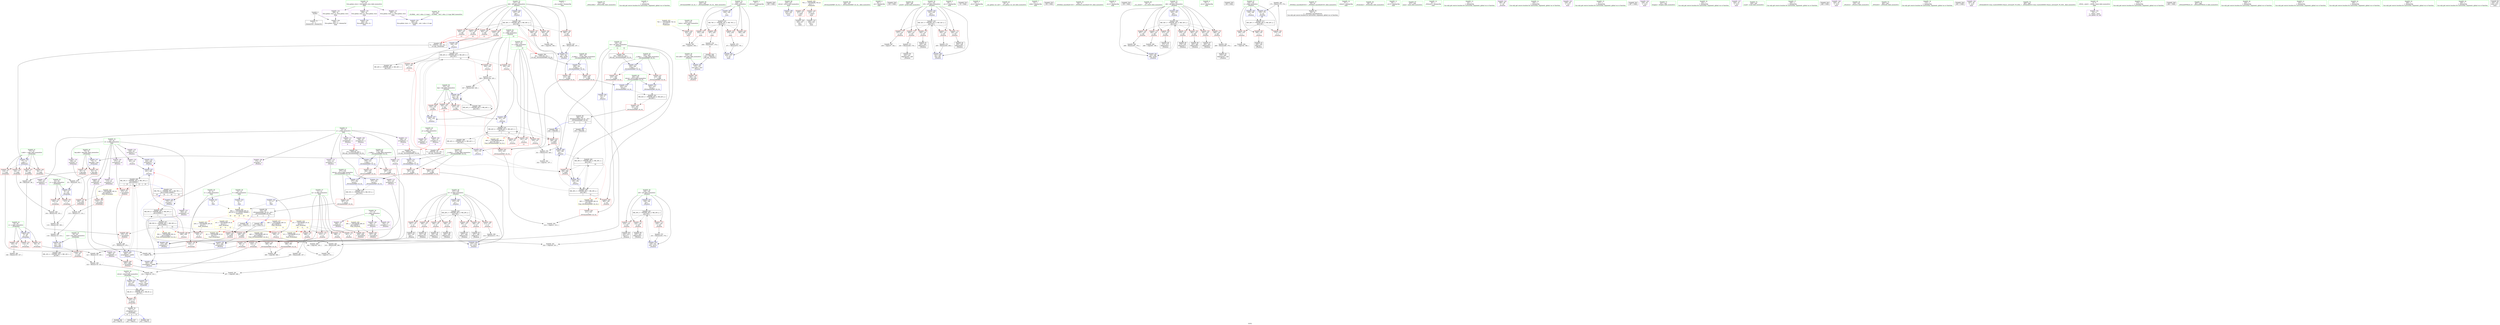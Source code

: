 digraph "SVFG" {
	label="SVFG";

	Node0x5598437aa8d0 [shape=record,color=grey,label="{NodeID: 0\nNullPtr}"];
	Node0x5598437aa8d0 -> Node0x5598437d6150[style=solid];
	Node0x5598437aa8d0 -> Node0x5598437e1480[style=solid];
	Node0x5598437e8080 [shape=record,color=grey,label="{NodeID: 360\n104 = Binary(102, 103, )\n}"];
	Node0x5598437e8080 -> Node0x5598437e8500[style=solid];
	Node0x5598437e3600 [shape=record,color=blue,label="{NodeID: 277\n406\<--401\n__b.addr\<--__b\n_ZSt3maxIxERKT_S2_S2_\n}"];
	Node0x5598437e3600 -> Node0x5598437d8980[style=dashed];
	Node0x5598437e3600 -> Node0x5598437d8a50[style=dashed];
	Node0x5598437d72c0 [shape=record,color=red,label="{NodeID: 194\n324\<--149\n\<--l\n_Z5solvei\n}"];
	Node0x5598437d72c0 -> Node0x5598437e9a00[style=solid];
	Node0x5598437d43c0 [shape=record,color=purple,label="{NodeID: 111\n243\<--19\narrayidx40\<--a\n_Z5solvei\n|{<s0>9}}"];
	Node0x5598437d43c0:s0 -> Node0x559843825600[style=solid,color=red];
	Node0x5598437d2510 [shape=record,color=green,label="{NodeID: 28\n13\<--14\nf\<--f_field_insensitive\nGlob }"];
	Node0x5598437d2510 -> Node0x5598437da590[style=solid];
	Node0x5598437d2510 -> Node0x5598437da660[style=solid];
	Node0x5598437d2510 -> Node0x5598437e1180[style=solid];
	Node0x5598437dd690 [shape=record,color=grey,label="{NodeID: 388\n184 = cmp(182, 183, )\n}"];
	Node0x5598437d8980 [shape=record,color=red,label="{NodeID: 222\n412\<--406\n\<--__b.addr\n_ZSt3maxIxERKT_S2_S2_\n}"];
	Node0x5598437d8980 -> Node0x5598437d8bf0[style=solid];
	Node0x5598437da4c0 [shape=record,color=red,label="{NodeID: 139\n311\<--11\n\<--m\n_Z5solvei\n}"];
	Node0x5598437da4c0 -> Node0x5598437dd090[style=solid];
	Node0x5598437d4e30 [shape=record,color=green,label="{NodeID: 56\n153\<--154\nkey\<--key_field_insensitive\n_Z5solvei\n}"];
	Node0x5598437d4e30 -> Node0x5598437d76d0[style=solid];
	Node0x5598437d4e30 -> Node0x5598437d77a0[style=solid];
	Node0x5598437d4e30 -> Node0x5598437d7870[style=solid];
	Node0x5598437d4e30 -> Node0x5598437e2d10[style=solid];
	Node0x559843802380 [shape=record,color=black,label="{NodeID: 416\nMR_42V_4 = PHI(MR_42V_5, MR_42V_3, )\npts\{152 \}\n|{|<s8>14}}"];
	Node0x559843802380 -> Node0x5598437d7460[style=dashed];
	Node0x559843802380 -> Node0x5598437d7530[style=dashed];
	Node0x559843802380 -> Node0x5598437d7600[style=dashed];
	Node0x559843802380 -> Node0x5598437d7fc0[style=dashed];
	Node0x559843802380 -> Node0x5598437d8090[style=dashed];
	Node0x559843802380 -> Node0x5598437e2eb0[style=dashed];
	Node0x559843802380 -> Node0x5598437fc980[style=dashed];
	Node0x559843802380 -> Node0x559843802380[style=dashed];
	Node0x559843802380:s8 -> Node0x5598438077d0[style=dashed,color=red];
	Node0x5598437e2010 [shape=record,color=blue,label="{NodeID: 250\n137\<--214\ni3\<--inc23\n_Z5solvei\n}"];
	Node0x5598437e2010 -> Node0x5598437fe280[style=dashed];
	Node0x5598437dbb80 [shape=record,color=red,label="{NodeID: 167\n199\<--137\n\<--i3\n_Z5solvei\n}"];
	Node0x5598437dbb80 -> Node0x5598437d6900[style=solid];
	Node0x5598437d6760 [shape=record,color=black,label="{NodeID: 84\n191\<--190\nidxprom10\<--\n_Z5solvei\n}"];
	Node0x5598437c3820 [shape=record,color=green,label="{NodeID: 1\n7\<--1\n__dso_handle\<--dummyObj\nGlob }"];
	Node0x5598437e8200 [shape=record,color=grey,label="{NodeID: 361\n115 = Binary(111, 114, )\n}"];
	Node0x5598437e8200 -> Node0x5598437e7d80[style=solid];
	Node0x5598437e36d0 [shape=record,color=blue,label="{NodeID: 278\n402\<--416\nretval\<--\n_ZSt3maxIxERKT_S2_S2_\n}"];
	Node0x5598437e36d0 -> Node0x5598438041b0[style=dashed];
	Node0x5598437d7390 [shape=record,color=red,label="{NodeID: 195\n341\<--149\n\<--l\n_Z5solvei\n|{<s0>11}}"];
	Node0x5598437d7390:s0 -> Node0x559843824ec0[style=solid,color=red];
	Node0x5598437d4490 [shape=record,color=purple,label="{NodeID: 112\n246\<--19\narrayidx42\<--a\n_Z5solvei\n|{<s0>9}}"];
	Node0x5598437d4490:s0 -> Node0x559843825750[style=solid,color=red];
	Node0x5598437d2610 [shape=record,color=green,label="{NodeID: 29\n15\<--16\np\<--p_field_insensitive\nGlob }"];
	Node0x5598437d2610 -> Node0x5598437d3d40[style=solid];
	Node0x5598437d2610 -> Node0x5598437d3e10[style=solid];
	Node0x5598437dd810 [shape=record,color=grey,label="{NodeID: 389\n97 = cmp(95, 96, )\n}"];
	Node0x5598437d8a50 [shape=record,color=red,label="{NodeID: 223\n416\<--406\n\<--__b.addr\n_ZSt3maxIxERKT_S2_S2_\n}"];
	Node0x5598437d8a50 -> Node0x5598437e36d0[style=solid];
	Node0x5598437da590 [shape=record,color=red,label="{NodeID: 140\n120\<--13\n\<--f\n_Z5checkxx\n}"];
	Node0x5598437da590 -> Node0x5598437e8980[style=solid];
	Node0x5598437d4f00 [shape=record,color=green,label="{NodeID: 57\n157\<--158\n_ZNSirsERx\<--_ZNSirsERx_field_insensitive\n}"];
	Node0x5598437e20e0 [shape=record,color=blue,label="{NodeID: 251\n139\<--162\ni25\<--\n_Z5solvei\n}"];
	Node0x5598437e20e0 -> Node0x5598437fd880[style=dashed];
	Node0x5598437dbc50 [shape=record,color=red,label="{NodeID: 168\n206\<--137\n\<--i3\n_Z5solvei\n}"];
	Node0x5598437dbc50 -> Node0x5598437d69d0[style=solid];
	Node0x5598437d6830 [shape=record,color=black,label="{NodeID: 85\n195\<--194\nidxprom13\<--\n_Z5solvei\n}"];
	Node0x5598437c38b0 [shape=record,color=green,label="{NodeID: 2\n9\<--1\n\<--dummyObj\nCan only get source location for instruction, argument, global var or function.}"];
	Node0x5598437e8380 [shape=record,color=grey,label="{NodeID: 362\n106 = Binary(105, 107, )\n}"];
	Node0x5598437e37a0 [shape=record,color=blue,label="{NodeID: 279\n402\<--419\nretval\<--\n_ZSt3maxIxERKT_S2_S2_\n}"];
	Node0x5598437e37a0 -> Node0x5598438041b0[style=dashed];
	Node0x5598437d7460 [shape=record,color=red,label="{NodeID: 196\n319\<--151\n\<--r\n_Z5solvei\n}"];
	Node0x5598437d7460 -> Node0x5598437e9b80[style=solid];
	Node0x5598437d4560 [shape=record,color=purple,label="{NodeID: 113\n251\<--19\narrayidx45\<--a\n_Z5solvei\n}"];
	Node0x5598437d4560 -> Node0x5598437e2420[style=solid];
	Node0x5598437d2710 [shape=record,color=green,label="{NodeID: 30\n17\<--18\ns\<--s_field_insensitive\nGlob }"];
	Node0x5598437d2710 -> Node0x5598437d3ee0[style=solid];
	Node0x5598437d2710 -> Node0x5598437d3fb0[style=solid];
	Node0x5598437d2710 -> Node0x5598437d4080[style=solid];
	Node0x5598437dd990 [shape=record,color=grey,label="{NodeID: 390\n389 = cmp(386, 388, )\n}"];
	Node0x5598437d8b20 [shape=record,color=red,label="{NodeID: 224\n411\<--410\n\<--\n_ZSt3maxIxERKT_S2_S2_\n}"];
	Node0x5598437d8b20 -> Node0x5598437ea300[style=solid];
	Node0x5598437da660 [shape=record,color=red,label="{NodeID: 141\n309\<--13\n\<--f\n_Z5solvei\n}"];
	Node0x5598437da660 -> Node0x5598437e8680[style=solid];
	Node0x5598437d5000 [shape=record,color=green,label="{NodeID: 58\n203\<--204\n_ZSt3minIxERKT_S2_S2_\<--_ZSt3minIxERKT_S2_S2__field_insensitive\n}"];
	Node0x559843802d80 [shape=record,color=black,label="{NodeID: 418\nMR_76V_3 = PHI(MR_76V_4, MR_76V_2, )\npts\{435 \}\n}"];
	Node0x559843802d80 -> Node0x5598437d8d90[style=dashed];
	Node0x559843802d80 -> Node0x5598437d8e60[style=dashed];
	Node0x559843802d80 -> Node0x5598437d8f30[style=dashed];
	Node0x559843802d80 -> Node0x5598437d9000[style=dashed];
	Node0x559843802d80 -> Node0x5598437e3a10[style=dashed];
	Node0x5598437e21b0 [shape=record,color=blue,label="{NodeID: 252\n226\<--228\narrayidx31\<--\n_Z5solvei\n}"];
	Node0x5598437e21b0 -> Node0x5598437e21b0[style=dashed];
	Node0x5598437e21b0 -> Node0x5598437e25c0[style=dashed];
	Node0x5598437dbd20 [shape=record,color=red,label="{NodeID: 169\n213\<--137\n\<--i3\n_Z5solvei\n}"];
	Node0x5598437dbd20 -> Node0x5598437e7f00[style=solid];
	Node0x5598437d6900 [shape=record,color=black,label="{NodeID: 86\n200\<--199\nidxprom16\<--\n_Z5solvei\n}"];
	Node0x5598437c3940 [shape=record,color=green,label="{NodeID: 3\n25\<--1\n_ZSt3cin\<--dummyObj\nGlob }"];
	Node0x55984339c910 [shape=record,color=black,label="{NodeID: 529\n189 = PHI()\n}"];
	Node0x5598437e8500 [shape=record,color=grey,label="{NodeID: 363\n110 = Binary(104, 109, )\n}"];
	Node0x5598437e8500 -> Node0x5598437e7d80[style=solid];
	Node0x5598437e3870 [shape=record,color=blue,label="{NodeID: 280\n430\<--162\nretval\<--\nmain\n}"];
	Node0x5598437d7530 [shape=record,color=red,label="{NodeID: 197\n325\<--151\n\<--r\n_Z5solvei\n}"];
	Node0x5598437d7530 -> Node0x5598437e9a00[style=solid];
	Node0x5598437d4630 [shape=record,color=purple,label="{NodeID: 114\n259\<--19\n\<--a\n_Z5solvei\n}"];
	Node0x5598437d4630 -> Node0x5598437d7c80[style=solid];
	Node0x5598437d2810 [shape=record,color=green,label="{NodeID: 31\n19\<--21\na\<--a_field_insensitive\nGlob }"];
	Node0x5598437d2810 -> Node0x5598437d4150[style=solid];
	Node0x5598437d2810 -> Node0x5598437d4220[style=solid];
	Node0x5598437d2810 -> Node0x5598437d42f0[style=solid];
	Node0x5598437d2810 -> Node0x5598437d43c0[style=solid];
	Node0x5598437d2810 -> Node0x5598437d4490[style=solid];
	Node0x5598437d2810 -> Node0x5598437d4560[style=solid];
	Node0x5598437d2810 -> Node0x5598437d4630[style=solid];
	Node0x5598437d2810 -> Node0x5598437d4700[style=solid];
	Node0x5598437ddb10 [shape=record,color=grey,label="{NodeID: 391\n222 = cmp(220, 221, )\n}"];
	Node0x5598437d8bf0 [shape=record,color=red,label="{NodeID: 225\n413\<--412\n\<--\n_ZSt3maxIxERKT_S2_S2_\n}"];
	Node0x5598437d8bf0 -> Node0x5598437ea300[style=solid];
	Node0x5598437da730 [shape=record,color=red,label="{NodeID: 142\n437\<--32\n\<--stdin\nmain\n}"];
	Node0x5598437da730 -> Node0x5598437d3ad0[style=solid];
	Node0x5598437d5100 [shape=record,color=green,label="{NodeID: 59\n346\<--347\n_ZSt3maxIxERKT_S2_S2_\<--_ZSt3maxIxERKT_S2_S2__field_insensitive\n}"];
	Node0x559843803280 [shape=record,color=black,label="{NodeID: 419\nMR_78V_2 = PHI(MR_78V_3, MR_78V_1, )\npts\{210000 240000 \}\n|{<s0>19|<s1>19|<s2>19|<s3>19}}"];
	Node0x559843803280:s0 -> Node0x5598437e1cd0[style=dashed,color=red];
	Node0x559843803280:s1 -> Node0x5598437e21b0[style=dashed,color=red];
	Node0x559843803280:s2 -> Node0x5598437e25c0[style=dashed,color=red];
	Node0x559843803280:s3 -> Node0x5598437fe780[style=dashed,color=red];
	Node0x5598437e2280 [shape=record,color=blue,label="{NodeID: 253\n139\<--231\ni25\<--inc33\n_Z5solvei\n}"];
	Node0x5598437e2280 -> Node0x5598437fd880[style=dashed];
	Node0x5598437dbdf0 [shape=record,color=red,label="{NodeID: 170\n219\<--139\n\<--i25\n_Z5solvei\n}"];
	Node0x5598437dbdf0 -> Node0x5598437d6aa0[style=solid];
	Node0x5598437d69d0 [shape=record,color=black,label="{NodeID: 87\n207\<--206\nidxprom19\<--\n_Z5solvei\n}"];
	Node0x5598437c39d0 [shape=record,color=green,label="{NodeID: 4\n26\<--1\n.str\<--dummyObj\nGlob }"];
	Node0x559843823bb0 [shape=record,color=black,label="{NodeID: 530\n193 = PHI()\n}"];
	Node0x5598437e8680 [shape=record,color=grey,label="{NodeID: 364\n310 = Binary(308, 309, )\n}"];
	Node0x5598437e8680 -> Node0x5598437dd090[style=solid];
	Node0x5598437e3940 [shape=record,color=blue,label="{NodeID: 281\n434\<--162\ni\<--\nmain\n}"];
	Node0x5598437e3940 -> Node0x559843802d80[style=dashed];
	Node0x5598437d7600 [shape=record,color=red,label="{NodeID: 198\n351\<--151\n\<--r\n_Z5solvei\n|{<s0>13}}"];
	Node0x5598437d7600:s0 -> Node0x559843824ec0[style=solid,color=red];
	Node0x5598437d4700 [shape=record,color=purple,label="{NodeID: 115\n275\<--19\narrayidx55\<--a\n_Z5solvei\n}"];
	Node0x5598437d4700 -> Node0x5598437d7e20[style=solid];
	Node0x5598437d2910 [shape=record,color=green,label="{NodeID: 32\n22\<--24\nd\<--d_field_insensitive\nGlob }"];
	Node0x5598437d2910 -> Node0x5598437d9180[style=solid];
	Node0x5598437d2910 -> Node0x5598437d9250[style=solid];
	Node0x5598437d2910 -> Node0x5598437d9320[style=solid];
	Node0x5598437d2910 -> Node0x5598437d93f0[style=solid];
	Node0x5598437d2910 -> Node0x5598437d94c0[style=solid];
	Node0x5598437d2910 -> Node0x5598437d9590[style=solid];
	Node0x5598437d2910 -> Node0x5598437d9660[style=solid];
	Node0x5598437d2910 -> Node0x5598437d9730[style=solid];
	Node0x5598437ddc90 [shape=record,color=grey,label="{NodeID: 392\n322 = cmp(321, 107, )\n}"];
	Node0x5598437d8cc0 [shape=record,color=red,label="{NodeID: 226\n454\<--432\n\<--tests\nmain\n}"];
	Node0x5598437d8cc0 -> Node0x5598437dde10[style=solid];
	Node0x5598437da800 [shape=record,color=red,label="{NodeID: 143\n443\<--37\n\<--stdout\nmain\n}"];
	Node0x5598437da800 -> Node0x5598437d3ba0[style=solid];
	Node0x5598437d5200 [shape=record,color=green,label="{NodeID: 60\n368\<--369\nprintf\<--printf_field_insensitive\n}"];
	Node0x5598438037b0 [shape=record,color=black,label="{NodeID: 420\nMR_32V_3 = PHI(MR_32V_4, MR_32V_2, )\npts\{142 \}\n}"];
	Node0x5598438037b0 -> Node0x5598437dc060[style=dashed];
	Node0x5598438037b0 -> Node0x5598437dc130[style=dashed];
	Node0x5598438037b0 -> Node0x5598437dc200[style=dashed];
	Node0x5598438037b0 -> Node0x5598437dc2d0[style=dashed];
	Node0x5598438037b0 -> Node0x5598437dc3a0[style=dashed];
	Node0x5598438037b0 -> Node0x5598437e24f0[style=dashed];
	Node0x5598437e2350 [shape=record,color=blue,label="{NodeID: 254\n141\<--235\ni35\<--\n_Z5solvei\n}"];
	Node0x5598437e2350 -> Node0x5598438037b0[style=dashed];
	Node0x5598437dbec0 [shape=record,color=red,label="{NodeID: 171\n224\<--139\n\<--i25\n_Z5solvei\n}"];
	Node0x5598437dbec0 -> Node0x5598437d6b70[style=solid];
	Node0x5598437d6aa0 [shape=record,color=black,label="{NodeID: 88\n220\<--219\nconv27\<--\n_Z5solvei\n}"];
	Node0x5598437d6aa0 -> Node0x5598437ddb10[style=solid];
	Node0x5598437c3e00 [shape=record,color=green,label="{NodeID: 5\n28\<--1\n.str.1\<--dummyObj\nGlob }"];
	Node0x559843823c80 [shape=record,color=black,label="{NodeID: 531\n53 = PHI()\n}"];
	Node0x5598437e8800 [shape=record,color=grey,label="{NodeID: 365\n122 = Binary(118, 121, )\n}"];
	Node0x5598437e8800 -> Node0x5598437dd210[style=solid];
	Node0x5598437e3a10 [shape=record,color=blue,label="{NodeID: 282\n434\<--471\ni\<--inc\nmain\n}"];
	Node0x5598437e3a10 -> Node0x559843802d80[style=dashed];
	Node0x5598437d76d0 [shape=record,color=red,label="{NodeID: 199\n330\<--153\n\<--key\n_Z5solvei\n|{<s0>10}}"];
	Node0x5598437d76d0:s0 -> Node0x559843824ec0[style=solid,color=red];
	Node0x5598437d9180 [shape=record,color=purple,label="{NodeID: 116\n108\<--22\narrayidx\<--d\n_Z5checkxx\n}"];
	Node0x5598437d9180 -> Node0x5598437db360[style=solid];
	Node0x5598437d2a10 [shape=record,color=green,label="{NodeID: 33\n41\<--45\nllvm.global_ctors\<--llvm.global_ctors_field_insensitive\nGlob }"];
	Node0x5598437d2a10 -> Node0x5598437d9ce0[style=solid];
	Node0x5598437d2a10 -> Node0x5598437d9de0[style=solid];
	Node0x5598437d2a10 -> Node0x5598437d9ee0[style=solid];
	Node0x5598437dde10 [shape=record,color=grey,label="{NodeID: 393\n455 = cmp(453, 454, )\n}"];
	Node0x5598437d8d90 [shape=record,color=red,label="{NodeID: 227\n453\<--434\n\<--i\nmain\n}"];
	Node0x5598437d8d90 -> Node0x5598437dde10[style=solid];
	Node0x5598437da8d0 [shape=record,color=red,label="{NodeID: 144\n127\<--73\n\<--retval\n_Z5checkxx\n}"];
	Node0x5598437da8d0 -> Node0x5598437d6350[style=solid];
	Node0x5598437d5300 [shape=record,color=green,label="{NodeID: 61\n377\<--378\nretval\<--retval_field_insensitive\n_ZSt3minIxERKT_S2_S2_\n}"];
	Node0x5598437d5300 -> Node0x5598437d8160[style=solid];
	Node0x5598437d5300 -> Node0x5598437e3390[style=solid];
	Node0x5598437d5300 -> Node0x5598437e3460[style=solid];
	Node0x559843803cb0 [shape=record,color=black,label="{NodeID: 421\nMR_50V_6 = PHI(MR_50V_7, MR_50V_4, )\npts\{210000 \}\n|{|<s4>9|<s5>19}}"];
	Node0x559843803cb0 -> Node0x5598437d7bb0[style=dashed];
	Node0x559843803cb0 -> Node0x5598437d7c80[style=dashed];
	Node0x559843803cb0 -> Node0x5598437d7e20[style=dashed];
	Node0x559843803cb0 -> Node0x5598437e2420[style=dashed];
	Node0x559843803cb0:s4 -> Node0x559843807f00[style=dashed,color=red];
	Node0x559843803cb0:s5 -> Node0x559843803280[style=dashed,color=blue];
	Node0x5598437e2420 [shape=record,color=blue,label="{NodeID: 255\n251\<--248\narrayidx45\<--\n_Z5solvei\n}"];
	Node0x5598437e2420 -> Node0x559843803cb0[style=dashed];
	Node0x5598437dbf90 [shape=record,color=red,label="{NodeID: 172\n230\<--139\n\<--i25\n_Z5solvei\n}"];
	Node0x5598437dbf90 -> Node0x5598437e9700[style=solid];
	Node0x5598437d6b70 [shape=record,color=black,label="{NodeID: 89\n225\<--224\nidxprom30\<--\n_Z5solvei\n}"];
	Node0x5598437c3e90 [shape=record,color=green,label="{NodeID: 6\n30\<--1\n.str.2\<--dummyObj\nGlob }"];
	Node0x559843823d50 [shape=record,color=black,label="{NodeID: 532\n247 = PHI(374, )\n}"];
	Node0x559843823d50 -> Node0x5598437d7bb0[style=solid];
	Node0x5598437fbfe0 [shape=record,color=yellow,style=double,label="{NodeID: 449\n18V_1 = ENCHI(MR_18V_0)\npts\{240000 \}\nFun[_Z5checkxx]}"];
	Node0x5598437fbfe0 -> Node0x5598437db360[style=dashed];
	Node0x5598437fbfe0 -> Node0x5598437db430[style=dashed];
	Node0x5598437e8980 [shape=record,color=grey,label="{NodeID: 366\n121 = Binary(119, 120, )\n}"];
	Node0x5598437e8980 -> Node0x5598437e8800[style=solid];
	Node0x5598437d77a0 [shape=record,color=red,label="{NodeID: 200\n334\<--153\n\<--key\n_Z5solvei\n}"];
	Node0x5598437d77a0 -> Node0x5598437e2de0[style=solid];
	Node0x5598437d9250 [shape=record,color=purple,label="{NodeID: 117\n113\<--22\narrayidx2\<--d\n_Z5checkxx\n}"];
	Node0x5598437d9250 -> Node0x5598437db430[style=solid];
	Node0x5598437d2b10 [shape=record,color=green,label="{NodeID: 34\n46\<--47\n__cxx_global_var_init\<--__cxx_global_var_init_field_insensitive\n}"];
	Node0x5598437d8e60 [shape=record,color=red,label="{NodeID: 228\n457\<--434\n\<--i\nmain\n}"];
	Node0x5598437d8e60 -> Node0x5598437e9d00[style=solid];
	Node0x5598437da9a0 [shape=record,color=red,label="{NodeID: 145\n87\<--75\n\<--key.addr\n_Z5checkxx\n}"];
	Node0x5598437da9a0 -> Node0x5598437e9400[style=solid];
	Node0x5598437d53d0 [shape=record,color=green,label="{NodeID: 62\n379\<--380\n__a.addr\<--__a.addr_field_insensitive\n_ZSt3minIxERKT_S2_S2_\n}"];
	Node0x5598437d53d0 -> Node0x5598437d8230[style=solid];
	Node0x5598437d53d0 -> Node0x5598437d8300[style=solid];
	Node0x5598437d53d0 -> Node0x5598437e31f0[style=solid];
	Node0x5598438041b0 [shape=record,color=black,label="{NodeID: 422\nMR_62V_3 = PHI(MR_62V_4, MR_62V_2, )\npts\{403 \}\n}"];
	Node0x5598438041b0 -> Node0x5598437d8710[style=dashed];
	Node0x5598437e24f0 [shape=record,color=blue,label="{NodeID: 256\n141\<--255\ni35\<--dec\n_Z5solvei\n}"];
	Node0x5598437e24f0 -> Node0x5598438037b0[style=dashed];
	Node0x5598437dc060 [shape=record,color=red,label="{NodeID: 173\n237\<--141\n\<--i35\n_Z5solvei\n}"];
	Node0x5598437dc060 -> Node0x5598437dd510[style=solid];
	Node0x5598437d6c40 [shape=record,color=black,label="{NodeID: 90\n242\<--241\nidxprom39\<--add\n_Z5solvei\n}"];
	Node0x5598437c3f20 [shape=record,color=green,label="{NodeID: 7\n32\<--1\nstdin\<--dummyObj\nGlob }"];
	Node0x559843823f40 [shape=record,color=black,label="{NodeID: 533\n156 = PHI()\n}"];
	Node0x5598437fc0c0 [shape=record,color=yellow,style=double,label="{NodeID: 450\n70V_1 = ENCHI(MR_70V_0)\npts\{1 \}\nFun[main]}"];
	Node0x5598437fc0c0 -> Node0x5598437da730[style=dashed];
	Node0x5598437fc0c0 -> Node0x5598437da800[style=dashed];
	Node0x5598437e8b00 [shape=record,color=grey,label="{NodeID: 367\n361 = Binary(360, 107, )\n}"];
	Node0x5598437e8b00 -> Node0x5598437e3120[style=solid];
	Node0x5598437d7870 [shape=record,color=red,label="{NodeID: 201\n337\<--153\n\<--key\n_Z5solvei\n}"];
	Node0x5598437d7870 -> Node0x5598437e2eb0[style=solid];
	Node0x5598437d9320 [shape=record,color=purple,label="{NodeID: 118\n226\<--22\narrayidx31\<--d\n_Z5solvei\n}"];
	Node0x5598437d9320 -> Node0x5598437e21b0[style=solid];
	Node0x5598437d2c10 [shape=record,color=green,label="{NodeID: 35\n50\<--51\n_ZNSt8ios_base4InitC1Ev\<--_ZNSt8ios_base4InitC1Ev_field_insensitive\n}"];
	Node0x5598437b7d90 [shape=record,color=black,label="{NodeID: 395\nMR_36V_3 = PHI(MR_36V_7, MR_36V_2, )\npts\{146 \}\n|{|<s4>12}}"];
	Node0x5598437b7d90 -> Node0x5598437dca20[style=dashed];
	Node0x5598437b7d90 -> Node0x5598437d7fc0[style=dashed];
	Node0x5598437b7d90 -> Node0x5598437e2f80[style=dashed];
	Node0x5598437b7d90 -> Node0x5598437fd380[style=dashed];
	Node0x5598437b7d90:s4 -> Node0x5598438076c0[style=dashed,color=red];
	Node0x5598437d8f30 [shape=record,color=red,label="{NodeID: 229\n460\<--434\n\<--i\nmain\n}"];
	Node0x5598437daa70 [shape=record,color=red,label="{NodeID: 146\n91\<--75\n\<--key.addr\n_Z5checkxx\n}"];
	Node0x5598437daa70 -> Node0x5598437e9580[style=solid];
	Node0x5598437d54a0 [shape=record,color=green,label="{NodeID: 63\n381\<--382\n__b.addr\<--__b.addr_field_insensitive\n_ZSt3minIxERKT_S2_S2_\n}"];
	Node0x5598437d54a0 -> Node0x5598437d83d0[style=solid];
	Node0x5598437d54a0 -> Node0x5598437d84a0[style=solid];
	Node0x5598437d54a0 -> Node0x5598437e32c0[style=solid];
	Node0x5598438046b0 [shape=record,color=yellow,style=double,label="{NodeID: 423\n20V_1 = ENCHI(MR_20V_0)\npts\{10 \}\nFun[_Z5solvei]}"];
	Node0x5598438046b0 -> Node0x5598437d9fe0[style=dashed];
	Node0x5598437e25c0 [shape=record,color=blue,label="{NodeID: 257\n261\<--260\n\<--\n_Z5solvei\n}"];
	Node0x5598437e25c0 -> Node0x559843800080[style=dashed];
	Node0x5598437dc130 [shape=record,color=red,label="{NodeID: 174\n240\<--141\n\<--i35\n_Z5solvei\n}"];
	Node0x5598437dc130 -> Node0x5598437e9100[style=solid];
	Node0x5598437d6d10 [shape=record,color=black,label="{NodeID: 91\n245\<--244\nidxprom41\<--\n_Z5solvei\n}"];
	Node0x5598437c3fb0 [shape=record,color=green,label="{NodeID: 8\n33\<--1\n.str.3\<--dummyObj\nGlob }"];
	Node0x559843824010 [shape=record,color=black,label="{NodeID: 534\n159 = PHI()\n}"];
	Node0x5598437e8c80 [shape=record,color=grey,label="{NodeID: 368\n277 = Binary(272, 276, )\n}"];
	Node0x5598437e8c80 -> Node0x5598437e2760[style=solid];
	Node0x5598437d7940 [shape=record,color=red,label="{NodeID: 202\n197\<--196\n\<--arrayidx14\n_Z5solvei\n}"];
	Node0x5598437d93f0 [shape=record,color=purple,label="{NodeID: 119\n261\<--22\n\<--d\n_Z5solvei\n}"];
	Node0x5598437d93f0 -> Node0x5598437e25c0[style=solid];
	Node0x5598437d2d10 [shape=record,color=green,label="{NodeID: 36\n56\<--57\n__cxa_atexit\<--__cxa_atexit_field_insensitive\n}"];
	Node0x5598437fc390 [shape=record,color=black,label="{NodeID: 396\nMR_38V_3 = PHI(MR_38V_4, MR_38V_2, )\npts\{148 \}\n}"];
	Node0x5598437fc390 -> Node0x5598437dcaf0[style=dashed];
	Node0x5598437fc390 -> Node0x5598437dcbc0[style=dashed];
	Node0x5598437fc390 -> Node0x5598437dcc90[style=dashed];
	Node0x5598437fc390 -> Node0x5598437dcd60[style=dashed];
	Node0x5598437fc390 -> Node0x5598437dce30[style=dashed];
	Node0x5598437fc390 -> Node0x5598437dcf00[style=dashed];
	Node0x5598437fc390 -> Node0x5598437d7120[style=dashed];
	Node0x5598437fc390 -> Node0x5598437e3120[style=dashed];
	Node0x5598437d9000 [shape=record,color=red,label="{NodeID: 230\n470\<--434\n\<--i\nmain\n}"];
	Node0x5598437d9000 -> Node0x5598437e8f80[style=solid];
	Node0x5598437dab40 [shape=record,color=red,label="{NodeID: 147\n88\<--77\n\<--i.addr\n_Z5checkxx\n}"];
	Node0x5598437dab40 -> Node0x5598437e9400[style=solid];
	Node0x5598437d5570 [shape=record,color=green,label="{NodeID: 64\n402\<--403\nretval\<--retval_field_insensitive\n_ZSt3maxIxERKT_S2_S2_\n}"];
	Node0x5598437d5570 -> Node0x5598437d8710[style=solid];
	Node0x5598437d5570 -> Node0x5598437e36d0[style=solid];
	Node0x5598437d5570 -> Node0x5598437e37a0[style=solid];
	Node0x5598438051d0 [shape=record,color=yellow,style=double,label="{NodeID: 424\n2V_1 = ENCHI(MR_2V_0)\npts\{12 \}\nFun[_Z5solvei]|{|<s4>10|<s5>11|<s6>13}}"];
	Node0x5598438051d0 -> Node0x5598437da250[style=dashed];
	Node0x5598438051d0 -> Node0x5598437da320[style=dashed];
	Node0x5598438051d0 -> Node0x5598437da3f0[style=dashed];
	Node0x5598438051d0 -> Node0x5598437da4c0[style=dashed];
	Node0x5598438051d0:s4 -> Node0x5598438060b0[style=dashed,color=red];
	Node0x5598438051d0:s5 -> Node0x5598438060b0[style=dashed,color=red];
	Node0x5598438051d0:s6 -> Node0x5598438060b0[style=dashed,color=red];
	Node0x5598437e2690 [shape=record,color=blue,label="{NodeID: 258\n143\<--176\ni48\<--\n_Z5solvei\n}"];
	Node0x5598437e2690 -> Node0x5598437ffb80[style=dashed];
	Node0x5598437dc200 [shape=record,color=red,label="{NodeID: 175\n244\<--141\n\<--i35\n_Z5solvei\n}"];
	Node0x5598437dc200 -> Node0x5598437d6d10[style=solid];
	Node0x5598437d6de0 [shape=record,color=black,label="{NodeID: 92\n250\<--249\nidxprom44\<--\n_Z5solvei\n}"];
	Node0x5598437d1420 [shape=record,color=green,label="{NodeID: 9\n35\<--1\n.str.4\<--dummyObj\nGlob }"];
	Node0x5598438240e0 [shape=record,color=black,label="{NodeID: 535\n160 = PHI()\n}"];
	Node0x5598437fc2b0 [shape=record,color=yellow,style=double,label="{NodeID: 452\n74V_1 = ENCHI(MR_74V_0)\npts\{433 \}\nFun[main]}"];
	Node0x5598437fc2b0 -> Node0x5598437d8cc0[style=dashed];
	Node0x5598437e8e00 [shape=record,color=grey,label="{NodeID: 369\n175 = Binary(174, 176, )\n}"];
	Node0x5598437e8e00 -> Node0x5598437e1da0[style=solid];
	Node0x5598437d7a10 [shape=record,color=red,label="{NodeID: 203\n205\<--202\n\<--call18\n_Z5solvei\n}"];
	Node0x5598437d7a10 -> Node0x5598437e1f40[style=solid];
	Node0x5598437d94c0 [shape=record,color=purple,label="{NodeID: 120\n271\<--22\narrayidx53\<--d\n_Z5solvei\n}"];
	Node0x5598437d94c0 -> Node0x5598437d7d50[style=solid];
	Node0x5598437d2e10 [shape=record,color=green,label="{NodeID: 37\n55\<--61\n_ZNSt8ios_base4InitD1Ev\<--_ZNSt8ios_base4InitD1Ev_field_insensitive\n}"];
	Node0x5598437d2e10 -> Node0x5598437d6250[style=solid];
	Node0x5598437fc480 [shape=record,color=black,label="{NodeID: 397\nMR_40V_2 = PHI(MR_40V_4, MR_40V_1, )\npts\{150 \}\n}"];
	Node0x5598437fc480 -> Node0x5598437e2b70[style=dashed];
	Node0x5598437e0ff0 [shape=record,color=blue,label="{NodeID: 231\n8\<--9\nn\<--\nGlob }"];
	Node0x5598437e0ff0 -> Node0x559843807580[style=dashed];
	Node0x5598437dac10 [shape=record,color=red,label="{NodeID: 148\n92\<--77\n\<--i.addr\n_Z5checkxx\n}"];
	Node0x5598437dac10 -> Node0x5598437e9580[style=solid];
	Node0x5598437d5640 [shape=record,color=green,label="{NodeID: 65\n404\<--405\n__a.addr\<--__a.addr_field_insensitive\n_ZSt3maxIxERKT_S2_S2_\n}"];
	Node0x5598437d5640 -> Node0x5598437d87e0[style=solid];
	Node0x5598437d5640 -> Node0x5598437d88b0[style=solid];
	Node0x5598437d5640 -> Node0x5598437e3530[style=solid];
	Node0x5598438052b0 [shape=record,color=yellow,style=double,label="{NodeID: 425\n4V_1 = ENCHI(MR_4V_0)\npts\{14 \}\nFun[_Z5solvei]|{|<s1>10|<s2>11|<s3>13}}"];
	Node0x5598438052b0 -> Node0x5598437da660[style=dashed];
	Node0x5598438052b0:s1 -> Node0x5598438061c0[style=dashed,color=red];
	Node0x5598438052b0:s2 -> Node0x5598438061c0[style=dashed,color=red];
	Node0x5598438052b0:s3 -> Node0x5598438061c0[style=dashed,color=red];
	Node0x5598437e2760 [shape=record,color=blue,label="{NodeID: 259\n280\<--277\narrayidx58\<--add56\n_Z5solvei\n}"];
	Node0x5598437e2760 -> Node0x5598437d7ef0[style=dashed];
	Node0x5598437e2760 -> Node0x5598437e2830[style=dashed];
	Node0x5598437e2760 -> Node0x559843800080[style=dashed];
	Node0x5598437dc2d0 [shape=record,color=red,label="{NodeID: 176\n249\<--141\n\<--i35\n_Z5solvei\n}"];
	Node0x5598437dc2d0 -> Node0x5598437d6de0[style=solid];
	Node0x5598437d6eb0 [shape=record,color=black,label="{NodeID: 93\n270\<--269\nidxprom52\<--sub\n_Z5solvei\n}"];
	Node0x5598437d14b0 [shape=record,color=green,label="{NodeID: 10\n37\<--1\nstdout\<--dummyObj\nGlob }"];
	Node0x5598438241b0 [shape=record,color=black,label="{NodeID: 536\n202 = PHI(374, )\n}"];
	Node0x5598438241b0 -> Node0x5598437d7a10[style=solid];
	Node0x5598437e8f80 [shape=record,color=grey,label="{NodeID: 370\n471 = Binary(470, 176, )\n}"];
	Node0x5598437e8f80 -> Node0x5598437e3a10[style=solid];
	Node0x5598437d7ae0 [shape=record,color=red,label="{NodeID: 204\n209\<--208\n\<--arrayidx20\n_Z5solvei\n}"];
	Node0x5598437d9590 [shape=record,color=purple,label="{NodeID: 121\n280\<--22\narrayidx58\<--d\n_Z5solvei\n}"];
	Node0x5598437d9590 -> Node0x5598437e2760[style=solid];
	Node0x5598437d2f10 [shape=record,color=green,label="{NodeID: 38\n68\<--69\n_Z5checkxx\<--_Z5checkxx_field_insensitive\n}"];
	Node0x5598437fc980 [shape=record,color=black,label="{NodeID: 398\nMR_42V_2 = PHI(MR_42V_4, MR_42V_1, )\npts\{152 \}\n}"];
	Node0x5598437fc980 -> Node0x5598437e2c40[style=dashed];
	Node0x5598437e1080 [shape=record,color=blue,label="{NodeID: 232\n11\<--9\nm\<--\nGlob }"];
	Node0x5598437e1080 -> Node0x559843807580[style=dashed];
	Node0x5598437dace0 [shape=record,color=red,label="{NodeID: 149\n102\<--77\n\<--i.addr\n_Z5checkxx\n}"];
	Node0x5598437dace0 -> Node0x5598437e8080[style=solid];
	Node0x5598437d5710 [shape=record,color=green,label="{NodeID: 66\n406\<--407\n__b.addr\<--__b.addr_field_insensitive\n_ZSt3maxIxERKT_S2_S2_\n}"];
	Node0x5598437d5710 -> Node0x5598437d8980[style=solid];
	Node0x5598437d5710 -> Node0x5598437d8a50[style=solid];
	Node0x5598437d5710 -> Node0x5598437e3600[style=solid];
	Node0x5598437e2830 [shape=record,color=blue,label="{NodeID: 260\n293\<--290\narrayidx64\<--add62\n_Z5solvei\n}"];
	Node0x5598437e2830 -> Node0x559843800080[style=dashed];
	Node0x5598437dc3a0 [shape=record,color=red,label="{NodeID: 177\n254\<--141\n\<--i35\n_Z5solvei\n}"];
	Node0x5598437dc3a0 -> Node0x5598437e9280[style=solid];
	Node0x5598437d6f80 [shape=record,color=black,label="{NodeID: 94\n274\<--273\nidxprom54\<--\n_Z5solvei\n}"];
	Node0x5598437d1540 [shape=record,color=green,label="{NodeID: 11\n38\<--1\n.str.5\<--dummyObj\nGlob }"];
	Node0x559843824340 [shape=record,color=black,label="{NodeID: 537\n343 = PHI(70, )\n}"];
	Node0x5598437e9100 [shape=record,color=grey,label="{NodeID: 371\n241 = Binary(240, 176, )\n}"];
	Node0x5598437e9100 -> Node0x5598437d6c40[style=solid];
	Node0x5598437d7bb0 [shape=record,color=red,label="{NodeID: 205\n248\<--247\n\<--call43\n_Z5solvei\n}"];
	Node0x5598437d7bb0 -> Node0x5598437e2420[style=solid];
	Node0x5598437d9660 [shape=record,color=purple,label="{NodeID: 122\n284\<--22\narrayidx60\<--d\n_Z5solvei\n}"];
	Node0x5598437d9660 -> Node0x5598437d7ef0[style=solid];
	Node0x5598437d3010 [shape=record,color=green,label="{NodeID: 39\n73\<--74\nretval\<--retval_field_insensitive\n_Z5checkxx\n}"];
	Node0x5598437d3010 -> Node0x5598437da8d0[style=solid];
	Node0x5598437d3010 -> Node0x5598437e18c0[style=solid];
	Node0x5598437d3010 -> Node0x5598437e1a60[style=solid];
	Node0x5598437fce80 [shape=record,color=black,label="{NodeID: 399\nMR_44V_2 = PHI(MR_44V_3, MR_44V_1, )\npts\{154 \}\n}"];
	Node0x5598437fce80 -> Node0x5598437e2d10[style=dashed];
	Node0x5598437fce80 -> Node0x5598437fce80[style=dashed];
	Node0x5598437e1180 [shape=record,color=blue,label="{NodeID: 233\n13\<--9\nf\<--\nGlob }"];
	Node0x5598437e1180 -> Node0x559843807580[style=dashed];
	Node0x5598437dadb0 [shape=record,color=red,label="{NodeID: 150\n119\<--77\n\<--i.addr\n_Z5checkxx\n}"];
	Node0x5598437dadb0 -> Node0x5598437e8980[style=solid];
	Node0x5598437d57e0 [shape=record,color=green,label="{NodeID: 67\n427\<--428\nmain\<--main_field_insensitive\n}"];
	Node0x5598437e2900 [shape=record,color=blue,label="{NodeID: 261\n143\<--298\ni48\<--inc66\n_Z5solvei\n}"];
	Node0x5598437e2900 -> Node0x5598437ffb80[style=dashed];
	Node0x5598437dc470 [shape=record,color=red,label="{NodeID: 178\n265\<--143\n\<--i48\n_Z5solvei\n}"];
	Node0x5598437dc470 -> Node0x5598437e9e80[style=solid];
	Node0x5598437d7050 [shape=record,color=black,label="{NodeID: 95\n279\<--278\nidxprom57\<--\n_Z5solvei\n}"];
	Node0x5598437d15d0 [shape=record,color=green,label="{NodeID: 12\n40\<--1\n_ZSt4cerr\<--dummyObj\nGlob }"];
	Node0x559843824450 [shape=record,color=black,label="{NodeID: 538\n345 = PHI(399, )\n}"];
	Node0x559843824450 -> Node0x5598437d7fc0[style=solid];
	Node0x559843807580 [shape=record,color=yellow,style=double,label="{NodeID: 455\n80V_1 = ENCHI(MR_80V_0)\npts\{10 12 14 160000 180000 \}\nFun[main]|{<s0>19|<s1>19|<s2>19|<s3>19|<s4>19}}"];
	Node0x559843807580:s0 -> Node0x5598438046b0[style=dashed,color=red];
	Node0x559843807580:s1 -> Node0x5598438051d0[style=dashed,color=red];
	Node0x559843807580:s2 -> Node0x5598438052b0[style=dashed,color=red];
	Node0x559843807580:s3 -> Node0x559843805d30[style=dashed,color=red];
	Node0x559843807580:s4 -> Node0x559843805e10[style=dashed,color=red];
	Node0x5598437e9280 [shape=record,color=grey,label="{NodeID: 372\n255 = Binary(254, 256, )\n}"];
	Node0x5598437e9280 -> Node0x5598437e24f0[style=solid];
	Node0x5598437d7c80 [shape=record,color=red,label="{NodeID: 206\n260\<--259\n\<--\n_Z5solvei\n}"];
	Node0x5598437d7c80 -> Node0x5598437e25c0[style=solid];
	Node0x5598437d9730 [shape=record,color=purple,label="{NodeID: 123\n293\<--22\narrayidx64\<--d\n_Z5solvei\n}"];
	Node0x5598437d9730 -> Node0x5598437e2830[style=solid];
	Node0x5598437d30e0 [shape=record,color=green,label="{NodeID: 40\n75\<--76\nkey.addr\<--key.addr_field_insensitive\n_Z5checkxx\n}"];
	Node0x5598437d30e0 -> Node0x5598437da9a0[style=solid];
	Node0x5598437d30e0 -> Node0x5598437daa70[style=solid];
	Node0x5598437d30e0 -> Node0x5598437e1580[style=solid];
	Node0x5598437fd380 [shape=record,color=black,label="{NodeID: 400\nMR_36V_5 = PHI(MR_36V_4, MR_36V_3, )\npts\{146 \}\n|{|<s3>14}}"];
	Node0x5598437fd380 -> Node0x5598437d8090[style=dashed];
	Node0x5598437fd380 -> Node0x5598437e3050[style=dashed];
	Node0x5598437fd380 -> Node0x5598437b7d90[style=dashed];
	Node0x5598437fd380:s3 -> Node0x5598438076c0[style=dashed,color=red];
	Node0x5598437e1280 [shape=record,color=blue,label="{NodeID: 234\n494\<--42\nllvm.global_ctors_0\<--\nGlob }"];
	Node0x5598437dae80 [shape=record,color=red,label="{NodeID: 151\n95\<--79\n\<--x\n_Z5checkxx\n}"];
	Node0x5598437dae80 -> Node0x5598437dd810[style=solid];
	Node0x5598437d58e0 [shape=record,color=green,label="{NodeID: 68\n430\<--431\nretval\<--retval_field_insensitive\nmain\n}"];
	Node0x5598437d58e0 -> Node0x5598437e3870[style=solid];
	Node0x5598437e29d0 [shape=record,color=blue,label="{NodeID: 262\n145\<--9\nres\<--\n_Z5solvei\n}"];
	Node0x5598437e29d0 -> Node0x5598437b7d90[style=dashed];
	Node0x5598437dc540 [shape=record,color=red,label="{NodeID: 179\n268\<--143\n\<--i48\n_Z5solvei\n}"];
	Node0x5598437dc540 -> Node0x5598437e7900[style=solid];
	Node0x5598437d3790 [shape=record,color=black,label="{NodeID: 96\n283\<--282\nidxprom59\<--\n_Z5solvei\n}"];
	Node0x5598437d1690 [shape=record,color=green,label="{NodeID: 13\n42\<--1\n\<--dummyObj\nCan only get source location for instruction, argument, global var or function.}"];
	Node0x5598438245c0 [shape=record,color=black,label="{NodeID: 539\n353 = PHI(70, )\n}"];
	Node0x5598438076c0 [shape=record,color=yellow,style=double,label="{NodeID: 456\n36V_1 = ENCHI(MR_36V_0)\npts\{146 \}\nFun[_ZSt3maxIxERKT_S2_S2_]}"];
	Node0x5598438076c0 -> Node0x5598437d8b20[style=dashed];
	Node0x5598437e9400 [shape=record,color=grey,label="{NodeID: 373\n89 = Binary(87, 88, )\n}"];
	Node0x5598437e9400 -> Node0x5598437e1720[style=solid];
	Node0x5598437d7d50 [shape=record,color=red,label="{NodeID: 207\n272\<--271\n\<--arrayidx53\n_Z5solvei\n}"];
	Node0x5598437d7d50 -> Node0x5598437e8c80[style=solid];
	Node0x5598437d9800 [shape=record,color=purple,label="{NodeID: 124\n366\<--26\n\<--.str\n_Z5solvei\n}"];
	Node0x5598437d31b0 [shape=record,color=green,label="{NodeID: 41\n77\<--78\ni.addr\<--i.addr_field_insensitive\n_Z5checkxx\n}"];
	Node0x5598437d31b0 -> Node0x5598437dab40[style=solid];
	Node0x5598437d31b0 -> Node0x5598437dac10[style=solid];
	Node0x5598437d31b0 -> Node0x5598437dace0[style=solid];
	Node0x5598437d31b0 -> Node0x5598437dadb0[style=solid];
	Node0x5598437d31b0 -> Node0x5598437e1650[style=solid];
	Node0x5598437fd880 [shape=record,color=black,label="{NodeID: 401\nMR_30V_3 = PHI(MR_30V_4, MR_30V_2, )\npts\{140 \}\n}"];
	Node0x5598437fd880 -> Node0x5598437dbdf0[style=dashed];
	Node0x5598437fd880 -> Node0x5598437dbec0[style=dashed];
	Node0x5598437fd880 -> Node0x5598437dbf90[style=dashed];
	Node0x5598437fd880 -> Node0x5598437e2280[style=dashed];
	Node0x5598437e1380 [shape=record,color=blue,label="{NodeID: 235\n495\<--43\nllvm.global_ctors_1\<--_GLOBAL__sub_I_sdya_2_0.cpp\nGlob }"];
	Node0x5598437daf50 [shape=record,color=red,label="{NodeID: 152\n105\<--79\n\<--x\n_Z5checkxx\n}"];
	Node0x5598437daf50 -> Node0x5598437e8380[style=solid];
	Node0x5598437d59b0 [shape=record,color=green,label="{NodeID: 69\n432\<--433\ntests\<--tests_field_insensitive\nmain\n}"];
	Node0x5598437d59b0 -> Node0x5598437d8cc0[style=solid];
	Node0x5598437e2aa0 [shape=record,color=blue,label="{NodeID: 263\n147\<--107\ni68\<--\n_Z5solvei\n}"];
	Node0x5598437e2aa0 -> Node0x5598437fc390[style=dashed];
	Node0x5598437dc610 [shape=record,color=red,label="{NodeID: 180\n273\<--143\n\<--i48\n_Z5solvei\n}"];
	Node0x5598437dc610 -> Node0x5598437d6f80[style=solid];
	Node0x5598437d3860 [shape=record,color=black,label="{NodeID: 97\n292\<--291\nidxprom63\<--\n_Z5solvei\n}"];
	Node0x5598437d1750 [shape=record,color=green,label="{NodeID: 14\n100\<--1\n\<--dummyObj\nCan only get source location for instruction, argument, global var or function.}"];
	Node0x5598438246d0 [shape=record,color=black,label="{NodeID: 540\n355 = PHI(399, )\n}"];
	Node0x5598438246d0 -> Node0x5598437d8090[style=solid];
	Node0x5598438077d0 [shape=record,color=yellow,style=double,label="{NodeID: 457\n68V_1 = ENCHI(MR_68V_0)\npts\{150 152 \}\nFun[_ZSt3maxIxERKT_S2_S2_]}"];
	Node0x5598438077d0 -> Node0x5598437d8bf0[style=dashed];
	Node0x5598437e9580 [shape=record,color=grey,label="{NodeID: 374\n93 = Binary(91, 92, )\n}"];
	Node0x5598437e9580 -> Node0x5598437e17f0[style=solid];
	Node0x5598437d7e20 [shape=record,color=red,label="{NodeID: 208\n276\<--275\n\<--arrayidx55\n_Z5solvei\n}"];
	Node0x5598437d7e20 -> Node0x5598437e8c80[style=solid];
	Node0x5598437d98d0 [shape=record,color=purple,label="{NodeID: 125\n438\<--28\n\<--.str.1\nmain\n}"];
	Node0x5598437d3280 [shape=record,color=green,label="{NodeID: 42\n79\<--80\nx\<--x_field_insensitive\n_Z5checkxx\n}"];
	Node0x5598437d3280 -> Node0x5598437dae80[style=solid];
	Node0x5598437d3280 -> Node0x5598437daf50[style=solid];
	Node0x5598437d3280 -> Node0x5598437db020[style=solid];
	Node0x5598437d3280 -> Node0x5598437e1720[style=solid];
	Node0x5598437e1480 [shape=record,color=blue, style = dotted,label="{NodeID: 236\n496\<--3\nllvm.global_ctors_2\<--dummyVal\nGlob }"];
	Node0x5598437db020 [shape=record,color=red,label="{NodeID: 153\n112\<--79\n\<--x\n_Z5checkxx\n}"];
	Node0x5598437d5a80 [shape=record,color=green,label="{NodeID: 70\n434\<--435\ni\<--i_field_insensitive\nmain\n}"];
	Node0x5598437d5a80 -> Node0x5598437d8d90[style=solid];
	Node0x5598437d5a80 -> Node0x5598437d8e60[style=solid];
	Node0x5598437d5a80 -> Node0x5598437d8f30[style=solid];
	Node0x5598437d5a80 -> Node0x5598437d9000[style=solid];
	Node0x5598437d5a80 -> Node0x5598437e3940[style=solid];
	Node0x5598437d5a80 -> Node0x5598437e3a10[style=solid];
	Node0x5598437e2b70 [shape=record,color=blue,label="{NodeID: 264\n149\<--315\nl\<--\n_Z5solvei\n}"];
	Node0x5598437e2b70 -> Node0x559843801e80[style=dashed];
	Node0x5598437dc6e0 [shape=record,color=red,label="{NodeID: 181\n278\<--143\n\<--i48\n_Z5solvei\n}"];
	Node0x5598437dc6e0 -> Node0x5598437d7050[style=solid];
	Node0x5598437d3930 [shape=record,color=black,label="{NodeID: 98\n374\<--397\n_ZSt3minIxERKT_S2_S2__ret\<--\n_ZSt3minIxERKT_S2_S2_\n|{<s0>8|<s1>9}}"];
	Node0x5598437d3930:s0 -> Node0x5598438241b0[style=solid,color=blue];
	Node0x5598437d3930:s1 -> Node0x559843823d50[style=solid,color=blue];
	Node0x5598437d1810 [shape=record,color=green,label="{NodeID: 15\n107\<--1\n\<--dummyObj\nCan only get source location for instruction, argument, global var or function.}"];
	Node0x559843824840 [shape=record,color=black,label="{NodeID: 541\n367 = PHI()\n}"];
	Node0x5598437e9700 [shape=record,color=grey,label="{NodeID: 375\n231 = Binary(230, 176, )\n}"];
	Node0x5598437e9700 -> Node0x5598437e2280[style=solid];
	Node0x5598437d7ef0 [shape=record,color=red,label="{NodeID: 209\n285\<--284\n\<--arrayidx60\n_Z5solvei\n}"];
	Node0x5598437d7ef0 -> Node0x5598437ea000[style=solid];
	Node0x5598437d99a0 [shape=record,color=purple,label="{NodeID: 126\n439\<--30\n\<--.str.2\nmain\n}"];
	Node0x5598437d3350 [shape=record,color=green,label="{NodeID: 43\n81\<--82\ny\<--y_field_insensitive\n_Z5checkxx\n}"];
	Node0x5598437d3350 -> Node0x5598437db0f0[style=solid];
	Node0x5598437d3350 -> Node0x5598437db1c0[style=solid];
	Node0x5598437d3350 -> Node0x5598437e17f0[style=solid];
	Node0x5598437fe280 [shape=record,color=black,label="{NodeID: 403\nMR_28V_3 = PHI(MR_28V_4, MR_28V_2, )\npts\{138 \}\n}"];
	Node0x5598437fe280 -> Node0x5598437db840[style=dashed];
	Node0x5598437fe280 -> Node0x5598437db910[style=dashed];
	Node0x5598437fe280 -> Node0x5598437db9e0[style=dashed];
	Node0x5598437fe280 -> Node0x5598437dbab0[style=dashed];
	Node0x5598437fe280 -> Node0x5598437dbb80[style=dashed];
	Node0x5598437fe280 -> Node0x5598437dbc50[style=dashed];
	Node0x5598437fe280 -> Node0x5598437dbd20[style=dashed];
	Node0x5598437fe280 -> Node0x5598437e2010[style=dashed];
	Node0x5598437e1580 [shape=record,color=blue,label="{NodeID: 237\n75\<--71\nkey.addr\<--key\n_Z5checkxx\n}"];
	Node0x5598437e1580 -> Node0x5598437da9a0[style=dashed];
	Node0x5598437e1580 -> Node0x5598437daa70[style=dashed];
	Node0x5598437db0f0 [shape=record,color=red,label="{NodeID: 154\n103\<--81\n\<--y\n_Z5checkxx\n}"];
	Node0x5598437db0f0 -> Node0x5598437e8080[style=solid];
	Node0x5598437d5b50 [shape=record,color=green,label="{NodeID: 71\n441\<--442\nfreopen\<--freopen_field_insensitive\n}"];
	Node0x5598437e2c40 [shape=record,color=blue,label="{NodeID: 265\n151\<--172\nr\<--\n_Z5solvei\n}"];
	Node0x5598437e2c40 -> Node0x559843802380[style=dashed];
	Node0x5598437dc7b0 [shape=record,color=red,label="{NodeID: 182\n282\<--143\n\<--i48\n_Z5solvei\n}"];
	Node0x5598437dc7b0 -> Node0x5598437d3790[style=solid];
	Node0x5598437d3a00 [shape=record,color=black,label="{NodeID: 99\n399\<--422\n_ZSt3maxIxERKT_S2_S2__ret\<--\n_ZSt3maxIxERKT_S2_S2_\n|{<s0>12|<s1>14}}"];
	Node0x5598437d3a00:s0 -> Node0x559843824450[style=solid,color=blue];
	Node0x5598437d3a00:s1 -> Node0x5598438246d0[style=solid,color=blue];
	Node0x5598437d1910 [shape=record,color=green,label="{NodeID: 16\n162\<--1\n\<--dummyObj\nCan only get source location for instruction, argument, global var or function.}"];
	Node0x559843824910 [shape=record,color=black,label="{NodeID: 542\n332 = PHI(70, )\n}"];
	Node0x5598437e9880 [shape=record,color=grey,label="{NodeID: 376\n327 = Binary(326, 328, )\n}"];
	Node0x5598437e9880 -> Node0x5598437e2d10[style=solid];
	Node0x5598437d7fc0 [shape=record,color=red,label="{NodeID: 210\n348\<--345\n\<--call83\n_Z5solvei\n}"];
	Node0x5598437d7fc0 -> Node0x5598437e2f80[style=solid];
	Node0x5598437d9a70 [shape=record,color=purple,label="{NodeID: 127\n444\<--33\n\<--.str.3\nmain\n}"];
	Node0x5598437d3420 [shape=record,color=green,label="{NodeID: 44\n83\<--84\ncost\<--cost_field_insensitive\n_Z5checkxx\n}"];
	Node0x5598437d3420 -> Node0x5598437db290[style=solid];
	Node0x5598437d3420 -> Node0x5598437e1990[style=solid];
	Node0x5598437fe780 [shape=record,color=black,label="{NodeID: 404\nMR_50V_4 = PHI(MR_50V_5, MR_50V_2, )\npts\{210000 \}\n|{|<s3>8}}"];
	Node0x5598437fe780 -> Node0x5598437d7a10[style=dashed];
	Node0x5598437fe780 -> Node0x5598437e1f40[style=dashed];
	Node0x5598437fe780 -> Node0x559843803cb0[style=dashed];
	Node0x5598437fe780:s3 -> Node0x559843807f00[style=dashed,color=red];
	Node0x5598437e1650 [shape=record,color=blue,label="{NodeID: 238\n77\<--72\ni.addr\<--i\n_Z5checkxx\n}"];
	Node0x5598437e1650 -> Node0x5598437dab40[style=dashed];
	Node0x5598437e1650 -> Node0x5598437dac10[style=dashed];
	Node0x5598437e1650 -> Node0x5598437dace0[style=dashed];
	Node0x5598437e1650 -> Node0x5598437dadb0[style=dashed];
	Node0x5598437db1c0 [shape=record,color=red,label="{NodeID: 155\n111\<--81\n\<--y\n_Z5checkxx\n}"];
	Node0x5598437db1c0 -> Node0x5598437e8200[style=solid];
	Node0x5598437d5c50 [shape=record,color=green,label="{NodeID: 72\n449\<--450\nscanf\<--scanf_field_insensitive\n}"];
	Node0x5598437e2d10 [shape=record,color=blue,label="{NodeID: 266\n153\<--327\nkey\<--div\n_Z5solvei\n}"];
	Node0x5598437e2d10 -> Node0x5598437d76d0[style=dashed];
	Node0x5598437e2d10 -> Node0x5598437d77a0[style=dashed];
	Node0x5598437e2d10 -> Node0x5598437d7870[style=dashed];
	Node0x5598437e2d10 -> Node0x5598437e2d10[style=dashed];
	Node0x5598437e2d10 -> Node0x5598437fce80[style=dashed];
	Node0x5598437dc880 [shape=record,color=red,label="{NodeID: 183\n291\<--143\n\<--i48\n_Z5solvei\n}"];
	Node0x5598437dc880 -> Node0x5598437d3860[style=solid];
	Node0x5598437d3ad0 [shape=record,color=black,label="{NodeID: 100\n440\<--437\ncall\<--\nmain\n}"];
	Node0x5598437d1a10 [shape=record,color=green,label="{NodeID: 17\n166\<--1\n\<--dummyObj\nCan only get source location for instruction, argument, global var or function.}"];
	Node0x559843824a20 [shape=record,color=black,label="{NodeID: 543\n448 = PHI()\n}"];
	Node0x5598437e9a00 [shape=record,color=grey,label="{NodeID: 377\n326 = Binary(324, 325, )\n}"];
	Node0x5598437e9a00 -> Node0x5598437e9880[style=solid];
	Node0x5598437d8090 [shape=record,color=red,label="{NodeID: 211\n356\<--355\n\<--call87\n_Z5solvei\n}"];
	Node0x5598437d8090 -> Node0x5598437e3050[style=solid];
	Node0x5598437d9b40 [shape=record,color=purple,label="{NodeID: 128\n445\<--35\n\<--.str.4\nmain\n}"];
	Node0x5598437d34f0 [shape=record,color=green,label="{NodeID: 45\n129\<--130\n_Z5solvei\<--_Z5solvei_field_insensitive\n}"];
	Node0x5598437fec80 [shape=record,color=black,label="{NodeID: 405\nMR_6V_3 = PHI(MR_6V_4, MR_6V_2, )\npts\{74 \}\n}"];
	Node0x5598437fec80 -> Node0x5598437da8d0[style=dashed];
	Node0x5598437e1720 [shape=record,color=blue,label="{NodeID: 239\n79\<--89\nx\<--div\n_Z5checkxx\n}"];
	Node0x5598437e1720 -> Node0x5598437dae80[style=dashed];
	Node0x5598437e1720 -> Node0x5598437daf50[style=dashed];
	Node0x5598437e1720 -> Node0x5598437db020[style=dashed];
	Node0x5598437db290 [shape=record,color=red,label="{NodeID: 156\n118\<--83\n\<--cost\n_Z5checkxx\n}"];
	Node0x5598437db290 -> Node0x5598437e8800[style=solid];
	Node0x5598437d5d50 [shape=record,color=green,label="{NodeID: 73\n462\<--463\n_ZNSolsEi\<--_ZNSolsEi_field_insensitive\n}"];
	Node0x5598437e2de0 [shape=record,color=blue,label="{NodeID: 267\n149\<--334\nl\<--\n_Z5solvei\n}"];
	Node0x5598437e2de0 -> Node0x559843801e80[style=dashed];
	Node0x5598437dc950 [shape=record,color=red,label="{NodeID: 184\n297\<--143\n\<--i48\n_Z5solvei\n}"];
	Node0x5598437dc950 -> Node0x5598437e7a80[style=solid];
	Node0x5598437d3ba0 [shape=record,color=black,label="{NodeID: 101\n446\<--443\ncall1\<--\nmain\n}"];
	Node0x5598437d1b10 [shape=record,color=green,label="{NodeID: 18\n172\<--1\n\<--dummyObj\nCan only get source location for instruction, argument, global var or function.}"];
	Node0x559843824af0 [shape=record,color=black,label="{NodeID: 544\n461 = PHI()\n}"];
	Node0x5598437e9b80 [shape=record,color=grey,label="{NodeID: 378\n321 = Binary(319, 320, )\n}"];
	Node0x5598437e9b80 -> Node0x5598437ddc90[style=solid];
	Node0x5598437d8160 [shape=record,color=red,label="{NodeID: 212\n397\<--377\n\<--retval\n_ZSt3minIxERKT_S2_S2_\n}"];
	Node0x5598437d8160 -> Node0x5598437d3930[style=solid];
	Node0x5598437d9c10 [shape=record,color=purple,label="{NodeID: 129\n447\<--38\n\<--.str.5\nmain\n}"];
	Node0x5598437d35f0 [shape=record,color=green,label="{NodeID: 46\n133\<--134\ntest.addr\<--test.addr_field_insensitive\n_Z5solvei\n}"];
	Node0x5598437d35f0 -> Node0x5598437db500[style=solid];
	Node0x5598437d35f0 -> Node0x5598437e1b30[style=solid];
	Node0x5598437ff180 [shape=record,color=black,label="{NodeID: 406\nMR_16V_2 = PHI(MR_16V_3, MR_16V_1, )\npts\{84 \}\n}"];
	Node0x5598437e17f0 [shape=record,color=blue,label="{NodeID: 240\n81\<--93\ny\<--rem\n_Z5checkxx\n}"];
	Node0x5598437e17f0 -> Node0x5598437db0f0[style=dashed];
	Node0x5598437e17f0 -> Node0x5598437db1c0[style=dashed];
	Node0x5598437db360 [shape=record,color=red,label="{NodeID: 157\n109\<--108\n\<--arrayidx\n_Z5checkxx\n}"];
	Node0x5598437db360 -> Node0x5598437e8500[style=solid];
	Node0x5598437d5e50 [shape=record,color=green,label="{NodeID: 74\n465\<--466\n_ZSt4endlIcSt11char_traitsIcEERSt13basic_ostreamIT_T0_ES6_\<--_ZSt4endlIcSt11char_traitsIcEERSt13basic_ostreamIT_T0_ES6__field_insensitive\n}"];
	Node0x5598437e2eb0 [shape=record,color=blue,label="{NodeID: 268\n151\<--337\nr\<--\n_Z5solvei\n}"];
	Node0x5598437e2eb0 -> Node0x559843802380[style=dashed];
	Node0x5598437dca20 [shape=record,color=red,label="{NodeID: 185\n365\<--145\n\<--res\n_Z5solvei\n}"];
	Node0x5598437d3c70 [shape=record,color=purple,label="{NodeID: 102\n52\<--4\n\<--_ZStL8__ioinit\n__cxx_global_var_init\n}"];
	Node0x5598437d1c10 [shape=record,color=green,label="{NodeID: 19\n176\<--1\n\<--dummyObj\nCan only get source location for instruction, argument, global var or function.}"];
	Node0x559843824bf0 [shape=record,color=black,label="{NodeID: 545\n464 = PHI()\n}"];
	Node0x5598437e9d00 [shape=record,color=grey,label="{NodeID: 379\n458 = Binary(457, 176, )\n|{<s0>19}}"];
	Node0x5598437e9d00:s0 -> Node0x559843824cc0[style=solid,color=red];
	Node0x5598437d8230 [shape=record,color=red,label="{NodeID: 213\n387\<--379\n\<--__a.addr\n_ZSt3minIxERKT_S2_S2_\n}"];
	Node0x5598437d8230 -> Node0x5598437d8640[style=solid];
	Node0x5598437d9ce0 [shape=record,color=purple,label="{NodeID: 130\n494\<--41\nllvm.global_ctors_0\<--llvm.global_ctors\nGlob }"];
	Node0x5598437d9ce0 -> Node0x5598437e1280[style=solid];
	Node0x5598437d36c0 [shape=record,color=green,label="{NodeID: 47\n135\<--136\ni\<--i_field_insensitive\n_Z5solvei\n}"];
	Node0x5598437d36c0 -> Node0x5598437db5d0[style=solid];
	Node0x5598437d36c0 -> Node0x5598437db6a0[style=solid];
	Node0x5598437d36c0 -> Node0x5598437db770[style=solid];
	Node0x5598437d36c0 -> Node0x5598437e1c00[style=solid];
	Node0x5598437d36c0 -> Node0x5598437e1da0[style=solid];
	Node0x5598437e18c0 [shape=record,color=blue,label="{NodeID: 241\n73\<--100\nretval\<--\n_Z5checkxx\n}"];
	Node0x5598437e18c0 -> Node0x5598437fec80[style=dashed];
	Node0x5598437db430 [shape=record,color=red,label="{NodeID: 158\n114\<--113\n\<--arrayidx2\n_Z5checkxx\n}"];
	Node0x5598437db430 -> Node0x5598437e8200[style=solid];
	Node0x5598437d5f50 [shape=record,color=green,label="{NodeID: 75\n467\<--468\n_ZNSolsEPFRSoS_E\<--_ZNSolsEPFRSoS_E_field_insensitive\n}"];
	Node0x5598437e2f80 [shape=record,color=blue,label="{NodeID: 269\n145\<--348\nres\<--\n_Z5solvei\n}"];
	Node0x5598437e2f80 -> Node0x5598437fd380[style=dashed];
	Node0x5598437dcaf0 [shape=record,color=red,label="{NodeID: 186\n304\<--147\n\<--i68\n_Z5solvei\n}"];
	Node0x5598437dcaf0 -> Node0x5598437dd390[style=solid];
	Node0x5598437d3d40 [shape=record,color=purple,label="{NodeID: 103\n188\<--15\narrayidx8\<--p\n_Z5solvei\n}"];
	Node0x5598437d1d10 [shape=record,color=green,label="{NodeID: 20\n228\<--1\n\<--dummyObj\nCan only get source location for instruction, argument, global var or function.}"];
	Node0x559843824cc0 [shape=record,color=black,label="{NodeID: 546\n132 = PHI(458, )\n0th arg _Z5solvei }"];
	Node0x559843824cc0 -> Node0x5598437e1b30[style=solid];
	Node0x559843807d40 [shape=record,color=yellow,style=double,label="{NodeID: 463\n46V_1 = ENCHI(MR_46V_0)\npts\{160000 \}\nFun[_ZSt3minIxERKT_S2_S2_]}"];
	Node0x559843807d40 -> Node0x5598437d8570[style=dashed];
	Node0x5598437e9e80 [shape=record,color=grey,label="{NodeID: 380\n266 = cmp(265, 166, )\n}"];
	Node0x5598437d8300 [shape=record,color=red,label="{NodeID: 214\n394\<--379\n\<--__a.addr\n_ZSt3minIxERKT_S2_S2_\n}"];
	Node0x5598437d8300 -> Node0x5598437e3460[style=solid];
	Node0x5598437d9de0 [shape=record,color=purple,label="{NodeID: 131\n495\<--41\nllvm.global_ctors_1\<--llvm.global_ctors\nGlob }"];
	Node0x5598437d9de0 -> Node0x5598437e1380[style=solid];
	Node0x5598437d47b0 [shape=record,color=green,label="{NodeID: 48\n137\<--138\ni3\<--i3_field_insensitive\n_Z5solvei\n}"];
	Node0x5598437d47b0 -> Node0x5598437db840[style=solid];
	Node0x5598437d47b0 -> Node0x5598437db910[style=solid];
	Node0x5598437d47b0 -> Node0x5598437db9e0[style=solid];
	Node0x5598437d47b0 -> Node0x5598437dbab0[style=solid];
	Node0x5598437d47b0 -> Node0x5598437dbb80[style=solid];
	Node0x5598437d47b0 -> Node0x5598437dbc50[style=solid];
	Node0x5598437d47b0 -> Node0x5598437dbd20[style=solid];
	Node0x5598437d47b0 -> Node0x5598437e1e70[style=solid];
	Node0x5598437d47b0 -> Node0x5598437e2010[style=solid];
	Node0x5598437ffb80 [shape=record,color=black,label="{NodeID: 408\nMR_34V_3 = PHI(MR_34V_4, MR_34V_2, )\npts\{144 \}\n}"];
	Node0x5598437ffb80 -> Node0x5598437dc470[style=dashed];
	Node0x5598437ffb80 -> Node0x5598437dc540[style=dashed];
	Node0x5598437ffb80 -> Node0x5598437dc610[style=dashed];
	Node0x5598437ffb80 -> Node0x5598437dc6e0[style=dashed];
	Node0x5598437ffb80 -> Node0x5598437dc7b0[style=dashed];
	Node0x5598437ffb80 -> Node0x5598437dc880[style=dashed];
	Node0x5598437ffb80 -> Node0x5598437dc950[style=dashed];
	Node0x5598437ffb80 -> Node0x5598437e2900[style=dashed];
	Node0x5598437e1990 [shape=record,color=blue,label="{NodeID: 242\n83\<--116\ncost\<--add\n_Z5checkxx\n}"];
	Node0x5598437e1990 -> Node0x5598437db290[style=dashed];
	Node0x5598437e1990 -> Node0x5598437ff180[style=dashed];
	Node0x5598437db500 [shape=record,color=red,label="{NodeID: 159\n364\<--133\n\<--test.addr\n_Z5solvei\n}"];
	Node0x5598437d6050 [shape=record,color=green,label="{NodeID: 76\n43\<--490\n_GLOBAL__sub_I_sdya_2_0.cpp\<--_GLOBAL__sub_I_sdya_2_0.cpp_field_insensitive\n}"];
	Node0x5598437d6050 -> Node0x5598437e1380[style=solid];
	Node0x5598437e3050 [shape=record,color=blue,label="{NodeID: 270\n145\<--356\nres\<--\n_Z5solvei\n}"];
	Node0x5598437e3050 -> Node0x5598437b7d90[style=dashed];
	Node0x5598437dcbc0 [shape=record,color=red,label="{NodeID: 187\n308\<--147\n\<--i68\n_Z5solvei\n}"];
	Node0x5598437dcbc0 -> Node0x5598437e8680[style=solid];
	Node0x5598437d3e10 [shape=record,color=purple,label="{NodeID: 104\n201\<--15\narrayidx17\<--p\n_Z5solvei\n|{<s0>8}}"];
	Node0x5598437d3e10:s0 -> Node0x559843825750[style=solid,color=red];
	Node0x5598437d1e10 [shape=record,color=green,label="{NodeID: 21\n235\<--1\n\<--dummyObj\nCan only get source location for instruction, argument, global var or function.}"];
	Node0x559843824ec0 [shape=record,color=black,label="{NodeID: 547\n71 = PHI(330, 341, 351, )\n0th arg _Z5checkxx }"];
	Node0x559843824ec0 -> Node0x5598437e1580[style=solid];
	Node0x5598437ea000 [shape=record,color=grey,label="{NodeID: 381\n287 = cmp(285, 286, )\n}"];
	Node0x5598437d83d0 [shape=record,color=red,label="{NodeID: 215\n385\<--381\n\<--__b.addr\n_ZSt3minIxERKT_S2_S2_\n}"];
	Node0x5598437d83d0 -> Node0x5598437d8570[style=solid];
	Node0x5598437d9ee0 [shape=record,color=purple,label="{NodeID: 132\n496\<--41\nllvm.global_ctors_2\<--llvm.global_ctors\nGlob }"];
	Node0x5598437d9ee0 -> Node0x5598437e1480[style=solid];
	Node0x5598437d4880 [shape=record,color=green,label="{NodeID: 49\n139\<--140\ni25\<--i25_field_insensitive\n_Z5solvei\n}"];
	Node0x5598437d4880 -> Node0x5598437dbdf0[style=solid];
	Node0x5598437d4880 -> Node0x5598437dbec0[style=solid];
	Node0x5598437d4880 -> Node0x5598437dbf90[style=solid];
	Node0x5598437d4880 -> Node0x5598437e20e0[style=solid];
	Node0x5598437d4880 -> Node0x5598437e2280[style=solid];
	Node0x559843800080 [shape=record,color=black,label="{NodeID: 409\nMR_18V_5 = PHI(MR_18V_8, MR_18V_4, )\npts\{240000 \}\n|{|<s2>10|<s3>11|<s4>13|<s5>19}}"];
	Node0x559843800080 -> Node0x5598437d7d50[style=dashed];
	Node0x559843800080 -> Node0x5598437e2760[style=dashed];
	Node0x559843800080:s2 -> Node0x5598437fbfe0[style=dashed,color=red];
	Node0x559843800080:s3 -> Node0x5598437fbfe0[style=dashed,color=red];
	Node0x559843800080:s4 -> Node0x5598437fbfe0[style=dashed,color=red];
	Node0x559843800080:s5 -> Node0x559843803280[style=dashed,color=blue];
	Node0x5598437e1a60 [shape=record,color=blue,label="{NodeID: 243\n73\<--124\nretval\<--cmp6\n_Z5checkxx\n}"];
	Node0x5598437e1a60 -> Node0x5598437fec80[style=dashed];
	Node0x5598437db5d0 [shape=record,color=red,label="{NodeID: 160\n164\<--135\n\<--i\n_Z5solvei\n}"];
	Node0x5598437db5d0 -> Node0x5598437ea180[style=solid];
	Node0x5598437d6150 [shape=record,color=black,label="{NodeID: 77\n2\<--3\ndummyVal\<--dummyVal\n}"];
	Node0x559843805d30 [shape=record,color=yellow,style=double,label="{NodeID: 437\n46V_1 = ENCHI(MR_46V_0)\npts\{160000 \}\nFun[_Z5solvei]|{|<s2>8|<s3>9}}"];
	Node0x559843805d30 -> Node0x5598437d7a10[style=dashed];
	Node0x559843805d30 -> Node0x5598437d7bb0[style=dashed];
	Node0x559843805d30:s2 -> Node0x559843807d40[style=dashed,color=red];
	Node0x559843805d30:s3 -> Node0x559843807d40[style=dashed,color=red];
	Node0x5598437e3120 [shape=record,color=blue,label="{NodeID: 271\n147\<--361\ni68\<--inc90\n_Z5solvei\n}"];
	Node0x5598437e3120 -> Node0x5598437fc390[style=dashed];
	Node0x5598437dcc90 [shape=record,color=red,label="{NodeID: 188\n315\<--147\n\<--i68\n_Z5solvei\n}"];
	Node0x5598437dcc90 -> Node0x5598437e2b70[style=solid];
	Node0x5598437d3ee0 [shape=record,color=purple,label="{NodeID: 105\n192\<--17\narrayidx11\<--s\n_Z5solvei\n}"];
	Node0x5598437d1f10 [shape=record,color=green,label="{NodeID: 22\n256\<--1\n\<--dummyObj\nCan only get source location for instruction, argument, global var or function.}"];
	Node0x5598438251a0 [shape=record,color=black,label="{NodeID: 548\n72 = PHI(331, 342, 352, )\n1st arg _Z5checkxx }"];
	Node0x5598438251a0 -> Node0x5598437e1650[style=solid];
	Node0x559843807f00 [shape=record,color=yellow,style=double,label="{NodeID: 465\n50V_1 = ENCHI(MR_50V_0)\npts\{210000 \}\nFun[_ZSt3minIxERKT_S2_S2_]}"];
	Node0x559843807f00 -> Node0x5598437d8570[style=dashed];
	Node0x559843807f00 -> Node0x5598437d8640[style=dashed];
	Node0x5598437ea180 [shape=record,color=grey,label="{NodeID: 382\n165 = cmp(164, 166, )\n}"];
	Node0x5598437d84a0 [shape=record,color=red,label="{NodeID: 216\n391\<--381\n\<--__b.addr\n_ZSt3minIxERKT_S2_S2_\n}"];
	Node0x5598437d84a0 -> Node0x5598437e3390[style=solid];
	Node0x5598437d9fe0 [shape=record,color=red,label="{NodeID: 133\n183\<--8\n\<--n\n_Z5solvei\n}"];
	Node0x5598437d9fe0 -> Node0x5598437dd690[style=solid];
	Node0x5598437d4950 [shape=record,color=green,label="{NodeID: 50\n141\<--142\ni35\<--i35_field_insensitive\n_Z5solvei\n}"];
	Node0x5598437d4950 -> Node0x5598437dc060[style=solid];
	Node0x5598437d4950 -> Node0x5598437dc130[style=solid];
	Node0x5598437d4950 -> Node0x5598437dc200[style=solid];
	Node0x5598437d4950 -> Node0x5598437dc2d0[style=solid];
	Node0x5598437d4950 -> Node0x5598437dc3a0[style=solid];
	Node0x5598437d4950 -> Node0x5598437e2350[style=solid];
	Node0x5598437d4950 -> Node0x5598437e24f0[style=solid];
	Node0x5598437e1b30 [shape=record,color=blue,label="{NodeID: 244\n133\<--132\ntest.addr\<--test\n_Z5solvei\n}"];
	Node0x5598437e1b30 -> Node0x5598437db500[style=dashed];
	Node0x5598437db6a0 [shape=record,color=red,label="{NodeID: 161\n168\<--135\n\<--i\n_Z5solvei\n}"];
	Node0x5598437db6a0 -> Node0x5598437d64f0[style=solid];
	Node0x5598437d6250 [shape=record,color=black,label="{NodeID: 78\n54\<--55\n\<--_ZNSt8ios_base4InitD1Ev\nCan only get source location for instruction, argument, global var or function.}"];
	Node0x559843805e10 [shape=record,color=yellow,style=double,label="{NodeID: 438\n48V_1 = ENCHI(MR_48V_0)\npts\{180000 \}\nFun[_Z5solvei]}"];
	Node0x559843805e10 -> Node0x5598437d7940[style=dashed];
	Node0x559843805e10 -> Node0x5598437d7ae0[style=dashed];
	Node0x5598437e7900 [shape=record,color=grey,label="{NodeID: 355\n269 = Binary(268, 176, )\n}"];
	Node0x5598437e7900 -> Node0x5598437d6eb0[style=solid];
	Node0x5598437e31f0 [shape=record,color=blue,label="{NodeID: 272\n379\<--375\n__a.addr\<--__a\n_ZSt3minIxERKT_S2_S2_\n}"];
	Node0x5598437e31f0 -> Node0x5598437d8230[style=dashed];
	Node0x5598437e31f0 -> Node0x5598437d8300[style=dashed];
	Node0x5598437dcd60 [shape=record,color=red,label="{NodeID: 189\n331\<--147\n\<--i68\n_Z5solvei\n|{<s0>10}}"];
	Node0x5598437dcd60:s0 -> Node0x5598438251a0[style=solid,color=red];
	Node0x5598437d3fb0 [shape=record,color=purple,label="{NodeID: 106\n196\<--17\narrayidx14\<--s\n_Z5solvei\n}"];
	Node0x5598437d3fb0 -> Node0x5598437d7940[style=solid];
	Node0x5598437d2010 [shape=record,color=green,label="{NodeID: 23\n306\<--1\n\<--dummyObj\nCan only get source location for instruction, argument, global var or function.}"];
	Node0x559843825360 [shape=record,color=black,label="{NodeID: 549\n400 = PHI(145, 145, )\n0th arg _ZSt3maxIxERKT_S2_S2_ }"];
	Node0x559843825360 -> Node0x5598437e3530[style=solid];
	Node0x5598437ea300 [shape=record,color=grey,label="{NodeID: 383\n414 = cmp(411, 413, )\n}"];
	Node0x5598437d8570 [shape=record,color=red,label="{NodeID: 217\n386\<--385\n\<--\n_ZSt3minIxERKT_S2_S2_\n}"];
	Node0x5598437d8570 -> Node0x5598437dd990[style=solid];
	Node0x5598437da0b0 [shape=record,color=red,label="{NodeID: 134\n96\<--11\n\<--m\n_Z5checkxx\n}"];
	Node0x5598437da0b0 -> Node0x5598437dd810[style=solid];
	Node0x5598437d4a20 [shape=record,color=green,label="{NodeID: 51\n143\<--144\ni48\<--i48_field_insensitive\n_Z5solvei\n}"];
	Node0x5598437d4a20 -> Node0x5598437dc470[style=solid];
	Node0x5598437d4a20 -> Node0x5598437dc540[style=solid];
	Node0x5598437d4a20 -> Node0x5598437dc610[style=solid];
	Node0x5598437d4a20 -> Node0x5598437dc6e0[style=solid];
	Node0x5598437d4a20 -> Node0x5598437dc7b0[style=solid];
	Node0x5598437d4a20 -> Node0x5598437dc880[style=solid];
	Node0x5598437d4a20 -> Node0x5598437dc950[style=solid];
	Node0x5598437d4a20 -> Node0x5598437e2690[style=solid];
	Node0x5598437d4a20 -> Node0x5598437e2900[style=solid];
	Node0x5598437e1c00 [shape=record,color=blue,label="{NodeID: 245\n135\<--162\ni\<--\n_Z5solvei\n}"];
	Node0x5598437e1c00 -> Node0x559843801480[style=dashed];
	Node0x5598437db770 [shape=record,color=red,label="{NodeID: 162\n174\<--135\n\<--i\n_Z5solvei\n}"];
	Node0x5598437db770 -> Node0x5598437e8e00[style=solid];
	Node0x5598437d6350 [shape=record,color=black,label="{NodeID: 79\n70\<--127\n_Z5checkxx_ret\<--\n_Z5checkxx\n|{<s0>10|<s1>11|<s2>13}}"];
	Node0x5598437d6350:s0 -> Node0x559843824910[style=solid,color=blue];
	Node0x5598437d6350:s1 -> Node0x559843824340[style=solid,color=blue];
	Node0x5598437d6350:s2 -> Node0x5598438245c0[style=solid,color=blue];
	Node0x5598437e7a80 [shape=record,color=grey,label="{NodeID: 356\n298 = Binary(297, 176, )\n}"];
	Node0x5598437e7a80 -> Node0x5598437e2900[style=solid];
	Node0x5598437e32c0 [shape=record,color=blue,label="{NodeID: 273\n381\<--376\n__b.addr\<--__b\n_ZSt3minIxERKT_S2_S2_\n}"];
	Node0x5598437e32c0 -> Node0x5598437d83d0[style=dashed];
	Node0x5598437e32c0 -> Node0x5598437d84a0[style=dashed];
	Node0x5598437dce30 [shape=record,color=red,label="{NodeID: 190\n342\<--147\n\<--i68\n_Z5solvei\n|{<s0>11}}"];
	Node0x5598437dce30:s0 -> Node0x5598438251a0[style=solid,color=red];
	Node0x5598437d4080 [shape=record,color=purple,label="{NodeID: 107\n208\<--17\narrayidx20\<--s\n_Z5solvei\n}"];
	Node0x5598437d4080 -> Node0x5598437d7ae0[style=solid];
	Node0x5598437d2110 [shape=record,color=green,label="{NodeID: 24\n328\<--1\n\<--dummyObj\nCan only get source location for instruction, argument, global var or function.}"];
	Node0x5598438254b0 [shape=record,color=black,label="{NodeID: 550\n401 = PHI(149, 151, )\n1st arg _ZSt3maxIxERKT_S2_S2_ }"];
	Node0x5598438254b0 -> Node0x5598437e3600[style=solid];
	Node0x5598437dd090 [shape=record,color=grey,label="{NodeID: 384\n312 = cmp(310, 311, )\n}"];
	Node0x5598437d8640 [shape=record,color=red,label="{NodeID: 218\n388\<--387\n\<--\n_ZSt3minIxERKT_S2_S2_\n}"];
	Node0x5598437d8640 -> Node0x5598437dd990[style=solid];
	Node0x5598437da180 [shape=record,color=red,label="{NodeID: 135\n123\<--11\n\<--m\n_Z5checkxx\n}"];
	Node0x5598437da180 -> Node0x5598437dd210[style=solid];
	Node0x5598437d4af0 [shape=record,color=green,label="{NodeID: 52\n145\<--146\nres\<--res_field_insensitive\n_Z5solvei\n|{|<s4>12|<s5>14}}"];
	Node0x5598437d4af0 -> Node0x5598437dca20[style=solid];
	Node0x5598437d4af0 -> Node0x5598437e29d0[style=solid];
	Node0x5598437d4af0 -> Node0x5598437e2f80[style=solid];
	Node0x5598437d4af0 -> Node0x5598437e3050[style=solid];
	Node0x5598437d4af0:s4 -> Node0x559843825360[style=solid,color=red];
	Node0x5598437d4af0:s5 -> Node0x559843825360[style=solid,color=red];
	Node0x559843800f80 [shape=record,color=black,label="{NodeID: 412\nMR_53V_3 = PHI(MR_53V_4, MR_53V_2, )\npts\{378 \}\n}"];
	Node0x559843800f80 -> Node0x5598437d8160[style=dashed];
	Node0x5598437e1cd0 [shape=record,color=blue,label="{NodeID: 246\n170\<--172\narrayidx\<--\n_Z5solvei\n}"];
	Node0x5598437e1cd0 -> Node0x5598437e1cd0[style=dashed];
	Node0x5598437e1cd0 -> Node0x5598437fe780[style=dashed];
	Node0x5598437db840 [shape=record,color=red,label="{NodeID: 163\n181\<--137\n\<--i3\n_Z5solvei\n}"];
	Node0x5598437db840 -> Node0x5598437d65c0[style=solid];
	Node0x5598437d6420 [shape=record,color=black,label="{NodeID: 80\n429\<--162\nmain_ret\<--\nmain\n}"];
	Node0x5598437e7c00 [shape=record,color=grey,label="{NodeID: 357\n290 = Binary(289, 107, )\n}"];
	Node0x5598437e7c00 -> Node0x5598437e2830[style=solid];
	Node0x5598437e3390 [shape=record,color=blue,label="{NodeID: 274\n377\<--391\nretval\<--\n_ZSt3minIxERKT_S2_S2_\n}"];
	Node0x5598437e3390 -> Node0x559843800f80[style=dashed];
	Node0x5598437dcf00 [shape=record,color=red,label="{NodeID: 191\n352\<--147\n\<--i68\n_Z5solvei\n|{<s0>13}}"];
	Node0x5598437dcf00:s0 -> Node0x5598438251a0[style=solid,color=red];
	Node0x5598437d4150 [shape=record,color=purple,label="{NodeID: 108\n170\<--19\narrayidx\<--a\n_Z5solvei\n}"];
	Node0x5598437d4150 -> Node0x5598437e1cd0[style=solid];
	Node0x5598437d2210 [shape=record,color=green,label="{NodeID: 25\n4\<--6\n_ZStL8__ioinit\<--_ZStL8__ioinit_field_insensitive\nGlob }"];
	Node0x5598437d2210 -> Node0x5598437d3c70[style=solid];
	Node0x559843825600 [shape=record,color=black,label="{NodeID: 551\n375 = PHI(198, 243, )\n0th arg _ZSt3minIxERKT_S2_S2_ }"];
	Node0x559843825600 -> Node0x5598437e31f0[style=solid];
	Node0x5598437dd210 [shape=record,color=grey,label="{NodeID: 385\n124 = cmp(122, 123, )\n}"];
	Node0x5598437dd210 -> Node0x5598437e1a60[style=solid];
	Node0x5598437d8710 [shape=record,color=red,label="{NodeID: 219\n422\<--402\n\<--retval\n_ZSt3maxIxERKT_S2_S2_\n}"];
	Node0x5598437d8710 -> Node0x5598437d3a00[style=solid];
	Node0x5598437da250 [shape=record,color=red,label="{NodeID: 136\n221\<--11\n\<--m\n_Z5solvei\n}"];
	Node0x5598437da250 -> Node0x5598437ddb10[style=solid];
	Node0x5598437d4bc0 [shape=record,color=green,label="{NodeID: 53\n147\<--148\ni68\<--i68_field_insensitive\n_Z5solvei\n}"];
	Node0x5598437d4bc0 -> Node0x5598437dcaf0[style=solid];
	Node0x5598437d4bc0 -> Node0x5598437dcbc0[style=solid];
	Node0x5598437d4bc0 -> Node0x5598437dcc90[style=solid];
	Node0x5598437d4bc0 -> Node0x5598437dcd60[style=solid];
	Node0x5598437d4bc0 -> Node0x5598437dce30[style=solid];
	Node0x5598437d4bc0 -> Node0x5598437dcf00[style=solid];
	Node0x5598437d4bc0 -> Node0x5598437d7120[style=solid];
	Node0x5598437d4bc0 -> Node0x5598437e2aa0[style=solid];
	Node0x5598437d4bc0 -> Node0x5598437e3120[style=solid];
	Node0x559843801480 [shape=record,color=black,label="{NodeID: 413\nMR_26V_3 = PHI(MR_26V_4, MR_26V_2, )\npts\{136 \}\n}"];
	Node0x559843801480 -> Node0x5598437db5d0[style=dashed];
	Node0x559843801480 -> Node0x5598437db6a0[style=dashed];
	Node0x559843801480 -> Node0x5598437db770[style=dashed];
	Node0x559843801480 -> Node0x5598437e1da0[style=dashed];
	Node0x5598437e1da0 [shape=record,color=blue,label="{NodeID: 247\n135\<--175\ni\<--inc\n_Z5solvei\n}"];
	Node0x5598437e1da0 -> Node0x559843801480[style=dashed];
	Node0x5598437db910 [shape=record,color=red,label="{NodeID: 164\n186\<--137\n\<--i3\n_Z5solvei\n}"];
	Node0x5598437db910 -> Node0x5598437d6690[style=solid];
	Node0x5598437d64f0 [shape=record,color=black,label="{NodeID: 81\n169\<--168\nidxprom\<--\n_Z5solvei\n}"];
	Node0x5598438060b0 [shape=record,color=yellow,style=double,label="{NodeID: 441\n2V_1 = ENCHI(MR_2V_0)\npts\{12 \}\nFun[_Z5checkxx]}"];
	Node0x5598438060b0 -> Node0x5598437da0b0[style=dashed];
	Node0x5598438060b0 -> Node0x5598437da180[style=dashed];
	Node0x5598437e7d80 [shape=record,color=grey,label="{NodeID: 358\n116 = Binary(110, 115, )\n}"];
	Node0x5598437e7d80 -> Node0x5598437e1990[style=solid];
	Node0x5598437e3460 [shape=record,color=blue,label="{NodeID: 275\n377\<--394\nretval\<--\n_ZSt3minIxERKT_S2_S2_\n}"];
	Node0x5598437e3460 -> Node0x559843800f80[style=dashed];
	Node0x5598437d7120 [shape=record,color=red,label="{NodeID: 192\n360\<--147\n\<--i68\n_Z5solvei\n}"];
	Node0x5598437d7120 -> Node0x5598437e8b00[style=solid];
	Node0x5598437d4220 [shape=record,color=purple,label="{NodeID: 109\n198\<--19\narrayidx15\<--a\n_Z5solvei\n|{<s0>8}}"];
	Node0x5598437d4220:s0 -> Node0x559843825600[style=solid,color=red];
	Node0x5598437d2310 [shape=record,color=green,label="{NodeID: 26\n8\<--10\nn\<--n_field_insensitive\nGlob }"];
	Node0x5598437d2310 -> Node0x5598437d9fe0[style=solid];
	Node0x5598437d2310 -> Node0x5598437e0ff0[style=solid];
	Node0x559843825750 [shape=record,color=black,label="{NodeID: 552\n376 = PHI(201, 246, )\n1st arg _ZSt3minIxERKT_S2_S2_ }"];
	Node0x559843825750 -> Node0x5598437e32c0[style=solid];
	Node0x5598437dd390 [shape=record,color=grey,label="{NodeID: 386\n305 = cmp(304, 306, )\n}"];
	Node0x5598437d87e0 [shape=record,color=red,label="{NodeID: 220\n410\<--404\n\<--__a.addr\n_ZSt3maxIxERKT_S2_S2_\n}"];
	Node0x5598437d87e0 -> Node0x5598437d8b20[style=solid];
	Node0x5598437da320 [shape=record,color=red,label="{NodeID: 137\n286\<--11\n\<--m\n_Z5solvei\n}"];
	Node0x5598437da320 -> Node0x5598437ea000[style=solid];
	Node0x5598437d4c90 [shape=record,color=green,label="{NodeID: 54\n149\<--150\nl\<--l_field_insensitive\n_Z5solvei\n|{|<s5>12}}"];
	Node0x5598437d4c90 -> Node0x5598437d71f0[style=solid];
	Node0x5598437d4c90 -> Node0x5598437d72c0[style=solid];
	Node0x5598437d4c90 -> Node0x5598437d7390[style=solid];
	Node0x5598437d4c90 -> Node0x5598437e2b70[style=solid];
	Node0x5598437d4c90 -> Node0x5598437e2de0[style=solid];
	Node0x5598437d4c90:s5 -> Node0x5598438254b0[style=solid,color=red];
	Node0x5598437e1e70 [shape=record,color=blue,label="{NodeID: 248\n137\<--176\ni3\<--\n_Z5solvei\n}"];
	Node0x5598437e1e70 -> Node0x5598437fe280[style=dashed];
	Node0x5598437db9e0 [shape=record,color=red,label="{NodeID: 165\n190\<--137\n\<--i3\n_Z5solvei\n}"];
	Node0x5598437db9e0 -> Node0x5598437d6760[style=solid];
	Node0x5598437d65c0 [shape=record,color=black,label="{NodeID: 82\n182\<--181\nconv\<--\n_Z5solvei\n}"];
	Node0x5598437d65c0 -> Node0x5598437dd690[style=solid];
	Node0x5598438061c0 [shape=record,color=yellow,style=double,label="{NodeID: 442\n4V_1 = ENCHI(MR_4V_0)\npts\{14 \}\nFun[_Z5checkxx]}"];
	Node0x5598438061c0 -> Node0x5598437da590[style=dashed];
	Node0x5598437e7f00 [shape=record,color=grey,label="{NodeID: 359\n214 = Binary(213, 176, )\n}"];
	Node0x5598437e7f00 -> Node0x5598437e2010[style=solid];
	Node0x5598437e3530 [shape=record,color=blue,label="{NodeID: 276\n404\<--400\n__a.addr\<--__a\n_ZSt3maxIxERKT_S2_S2_\n}"];
	Node0x5598437e3530 -> Node0x5598437d87e0[style=dashed];
	Node0x5598437e3530 -> Node0x5598437d88b0[style=dashed];
	Node0x5598437d71f0 [shape=record,color=red,label="{NodeID: 193\n320\<--149\n\<--l\n_Z5solvei\n}"];
	Node0x5598437d71f0 -> Node0x5598437e9b80[style=solid];
	Node0x5598437d42f0 [shape=record,color=purple,label="{NodeID: 110\n210\<--19\narrayidx21\<--a\n_Z5solvei\n}"];
	Node0x5598437d42f0 -> Node0x5598437e1f40[style=solid];
	Node0x5598437d2410 [shape=record,color=green,label="{NodeID: 27\n11\<--12\nm\<--m_field_insensitive\nGlob }"];
	Node0x5598437d2410 -> Node0x5598437da0b0[style=solid];
	Node0x5598437d2410 -> Node0x5598437da180[style=solid];
	Node0x5598437d2410 -> Node0x5598437da250[style=solid];
	Node0x5598437d2410 -> Node0x5598437da320[style=solid];
	Node0x5598437d2410 -> Node0x5598437da3f0[style=solid];
	Node0x5598437d2410 -> Node0x5598437da4c0[style=solid];
	Node0x5598437d2410 -> Node0x5598437e1080[style=solid];
	Node0x5598437dd510 [shape=record,color=grey,label="{NodeID: 387\n238 = cmp(237, 162, )\n}"];
	Node0x5598437d88b0 [shape=record,color=red,label="{NodeID: 221\n419\<--404\n\<--__a.addr\n_ZSt3maxIxERKT_S2_S2_\n}"];
	Node0x5598437d88b0 -> Node0x5598437e37a0[style=solid];
	Node0x5598437da3f0 [shape=record,color=red,label="{NodeID: 138\n289\<--11\n\<--m\n_Z5solvei\n}"];
	Node0x5598437da3f0 -> Node0x5598437e7c00[style=solid];
	Node0x5598437d4d60 [shape=record,color=green,label="{NodeID: 55\n151\<--152\nr\<--r_field_insensitive\n_Z5solvei\n|{|<s5>14}}"];
	Node0x5598437d4d60 -> Node0x5598437d7460[style=solid];
	Node0x5598437d4d60 -> Node0x5598437d7530[style=solid];
	Node0x5598437d4d60 -> Node0x5598437d7600[style=solid];
	Node0x5598437d4d60 -> Node0x5598437e2c40[style=solid];
	Node0x5598437d4d60 -> Node0x5598437e2eb0[style=solid];
	Node0x5598437d4d60:s5 -> Node0x5598438254b0[style=solid,color=red];
	Node0x559843801e80 [shape=record,color=black,label="{NodeID: 415\nMR_40V_4 = PHI(MR_40V_6, MR_40V_3, )\npts\{150 \}\n|{|<s8>12}}"];
	Node0x559843801e80 -> Node0x5598437d71f0[style=dashed];
	Node0x559843801e80 -> Node0x5598437d72c0[style=dashed];
	Node0x559843801e80 -> Node0x5598437d7390[style=dashed];
	Node0x559843801e80 -> Node0x5598437d7fc0[style=dashed];
	Node0x559843801e80 -> Node0x5598437d8090[style=dashed];
	Node0x559843801e80 -> Node0x5598437e2de0[style=dashed];
	Node0x559843801e80 -> Node0x5598437fc480[style=dashed];
	Node0x559843801e80 -> Node0x559843801e80[style=dashed];
	Node0x559843801e80:s8 -> Node0x5598438077d0[style=dashed,color=red];
	Node0x5598437e1f40 [shape=record,color=blue,label="{NodeID: 249\n210\<--205\narrayidx21\<--\n_Z5solvei\n}"];
	Node0x5598437e1f40 -> Node0x5598437fe780[style=dashed];
	Node0x5598437dbab0 [shape=record,color=red,label="{NodeID: 166\n194\<--137\n\<--i3\n_Z5solvei\n}"];
	Node0x5598437dbab0 -> Node0x5598437d6830[style=solid];
	Node0x5598437d6690 [shape=record,color=black,label="{NodeID: 83\n187\<--186\nidxprom7\<--\n_Z5solvei\n}"];
}
